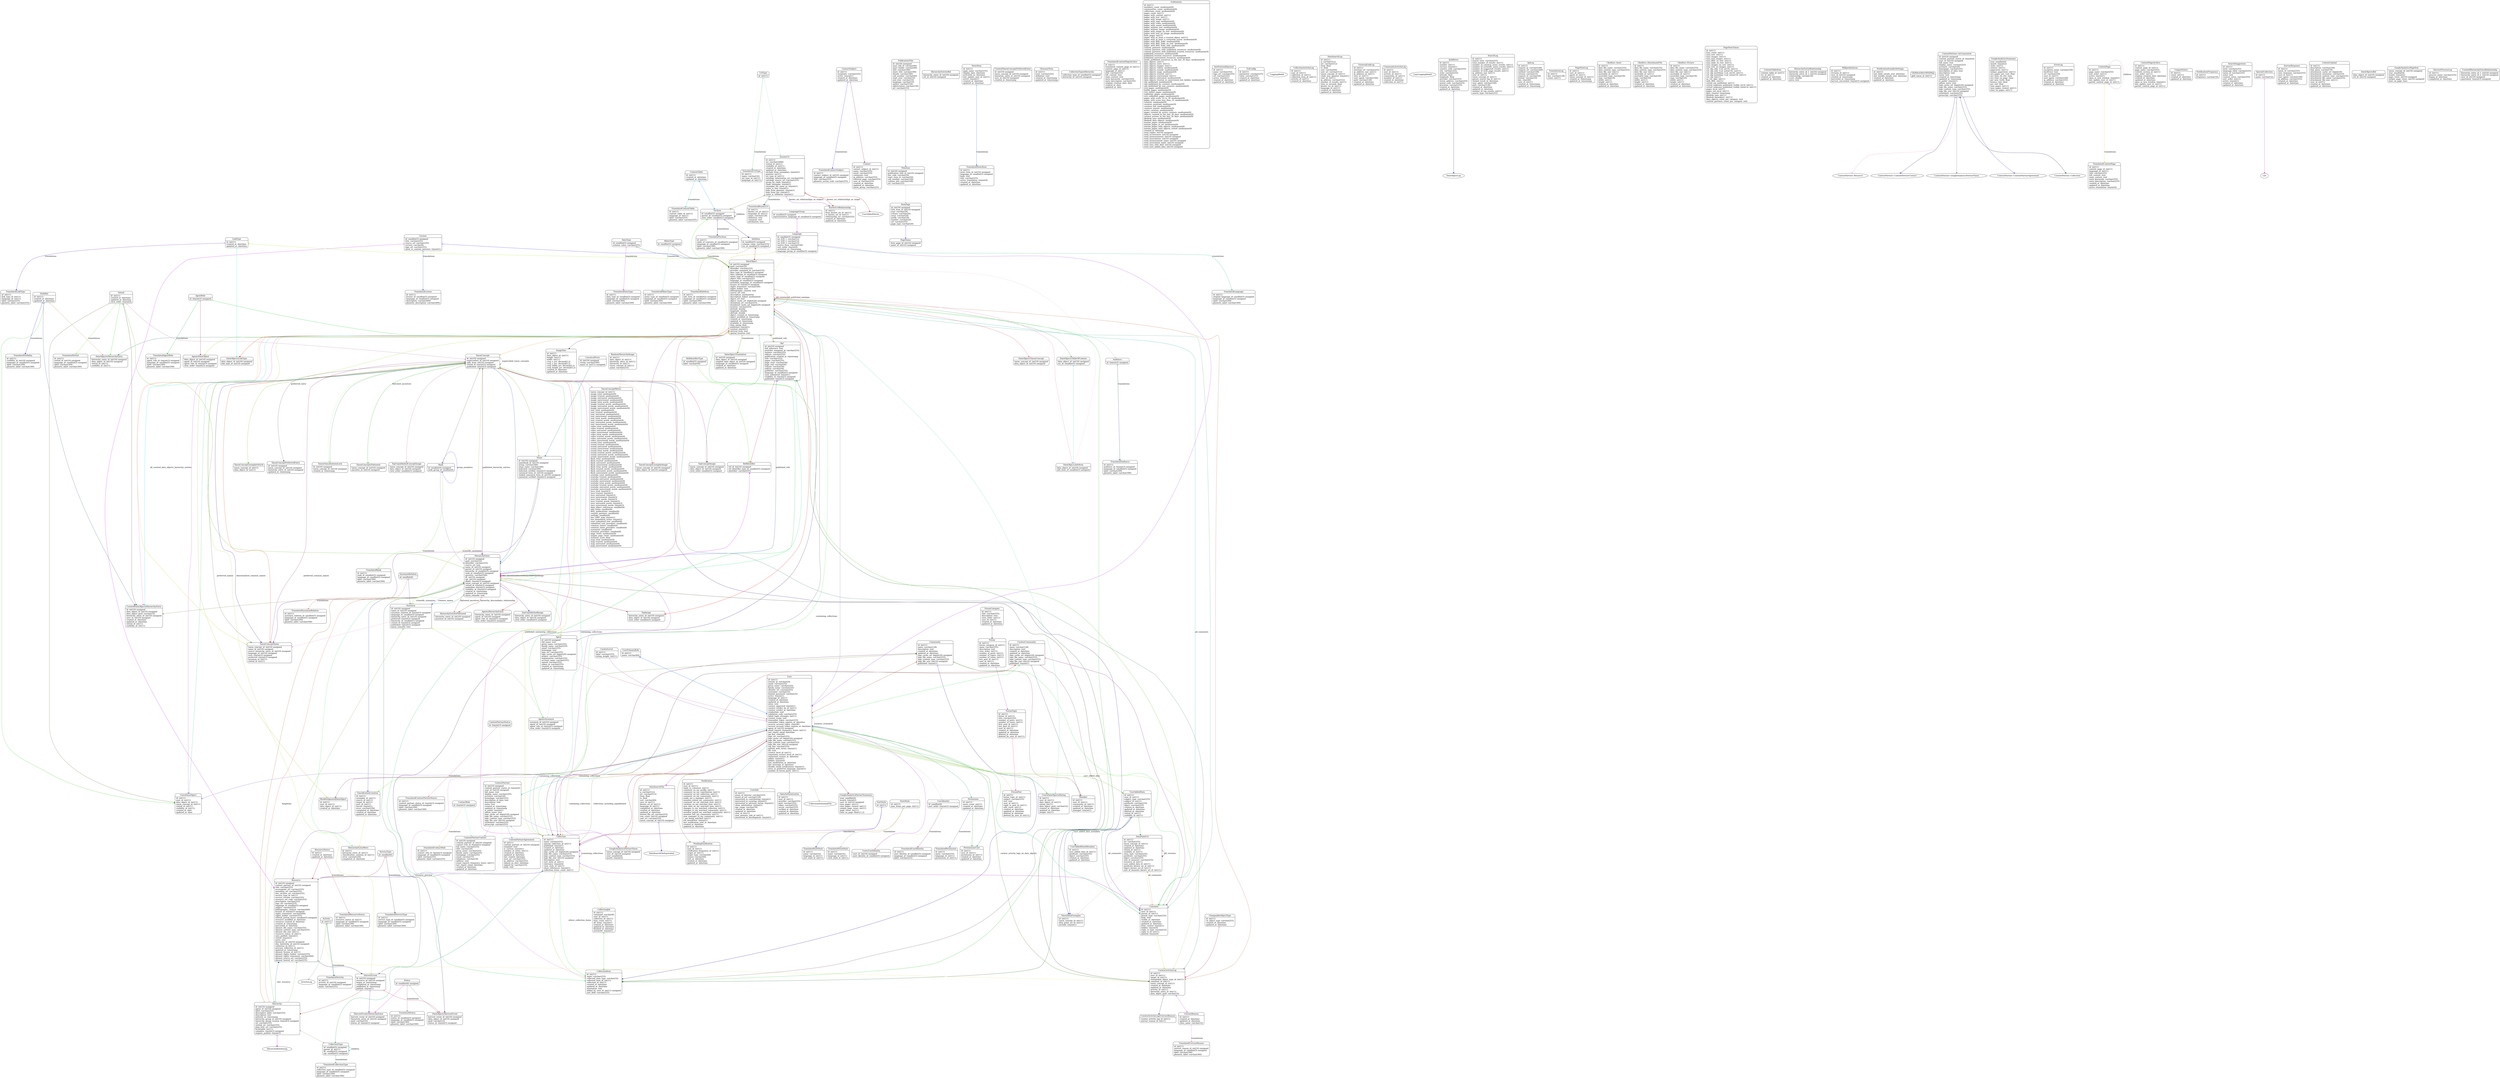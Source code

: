 digraph models_diagram {
	graph[overlap=false, splines=true, bgcolor="none"]
	"TranslatedKnownUri" [shape=Mrecord, label="{TranslatedKnownUri|id :int(11)\lknown_uri_id :int(11)\llanguage_id :int(11)\lname :varchar(128)\ldefinition :text\lcomment :text\lattribution :text\l}"]
	"CollectionType" [shape=Mrecord, label="{CollectionType|id :smallint(5) unsigned\lparent_id :int(11)\llft :smallint(5) unsigned\lrgt :smallint(5) unsigned\l}"]
	"LanguageGroup" [shape=Mrecord, label="{LanguageGroup|id :smallint(5) unsigned\lrepresentative_language_id :smallint(5) unsigned\l}"]
	"TaxonDataExemplar" [shape=Mrecord, label="{TaxonDataExemplar|id :int(11)\ltaxon_concept_id :int(11)\ldata_point_uri_id :int(11)\lexclude :tinyint(1)\l}"]
	"ChangeableObjectType" [shape=Mrecord, label="{ChangeableObjectType|id :int(11)\lch_object_type :varchar(255)\lcreated_at :datetime\lupdated_at :datetime\l}"]
	"TranslatedLanguage" [shape=Mrecord, label="{TranslatedLanguage|id :int(11)\loriginal_language_id :smallint(5) unsigned\llanguage_id :smallint(5) unsigned\llabel :varchar(300)\lphonetic_label :varchar(300)\l}"]
	"UserAddedData" [shape=Mrecord, label="{UserAddedData|id :int(11)\luser_id :int(11)\lsubject_type :varchar(255)\lsubject_id :int(11)\lpredicate :varchar(255)\lobject :varchar(255)\lcreated_at :datetime\lupdated_at :datetime\ldeleted_at :datetime\lvetted_id :int(11)\lvisibility_id :int(11)\l}"]
	"TranslatedContentPartnerStatus" [shape=Mrecord, label="{TranslatedContentPartnerStatus|id :int(11)\lcontent_partner_status_id :tinyint(3) unsigned\llanguage_id :smallint(5) unsigned\llabel :varchar(300)\lphonetic_label :varchar(300)\l}"]
	"Synonym" [shape=Mrecord, label="{Synonym|id :int(10) unsigned\lname_id :int(10) unsigned\lsynonym_relation_id :tinyint(3) unsigned\llanguage_id :smallint(5) unsigned\lhierarchy_entry_id :int(10) unsigned\lpreferred :tinyint(3) unsigned\lhierarchy_id :smallint(5) unsigned\lvetted_id :tinyint(3) unsigned\lpublished :tinyint(3) unsigned\ltaxon_remarks :text\l}"]
	"ViewStyle" [shape=Mrecord, label="{ViewStyle|id :int(11)\lmax_items_per_page :int(11)\l}"]
	"TranslatedContactSubject" [shape=Mrecord, label="{TranslatedContactSubject|id :int(11)\lcontact_subject_id :int(10) unsigned\llanguage_id :smallint(5) unsigned\ltitle :varchar(255)\lphonetic_action_code :varchar(255)\l}"]
	"GoogleAnalyticsPartnerTaxon" [shape=Mrecord, label="{GoogleAnalyticsPartnerTaxon|taxon_concept_id :int(10) unsigned\luser_id :int(10) unsigned\lyear :smallint(4)\lmonth :tinyint(2)\l}"]
	"License" [shape=Mrecord, label="{License|id :smallint(5) unsigned\ltitle :varchar(255)\lsource_url :varchar(255)\lversion :varchar(6)\llogo_url :varchar(255)\lshow_to_content_partners :tinyint(1)\l}"]
	"TranslatedSynonymRelation" [shape=Mrecord, label="{TranslatedSynonymRelation|id :int(11)\lsynonym_relation_id :smallint(5) unsigned\llanguage_id :smallint(5) unsigned\llabel :varchar(300)\lphonetic_label :varchar(300)\l}"]
	"LinkType" [shape=Mrecord, label="{LinkType|id :int(11)\lcreated_at :datetime\lupdated_at :datetime\l}"]
	"PublicationTitle" [shape=Mrecord, label="{PublicationTitle|id :int(10) unsigned\lmarc_bib_id :varchar(40)\lmarc_leader :varchar(40)\ltitle :varchar(300)\lshort_title :varchar(300)\ldetails :varchar(300)\lcall_number :varchar(40)\lstart_year :varchar(10)\lend_year :varchar(10)\llanguage :varchar(10)\lauthor :varchar(150)\labbreviation :varchar(150)\lurl :varchar(255)\l}"]
	"PageName" [shape=Mrecord, label="{PageName|item_page_id :int(10) unsigned\lname_id :int(10) unsigned\l}"]
	"HierarchyEntriesRef" [shape=Mrecord, label="{HierarchyEntriesRef|hierarchy_entry_id :int(10) unsigned\lref_id :int(10) unsigned\l}"]
	"TranslatedLicense" [shape=Mrecord, label="{TranslatedLicense|id :int(11)\llicense_id :smallint(5) unsigned\llanguage_id :smallint(5) unsigned\ldescription :varchar(400)\lphonetic_description :varchar(400)\l}"]
	"GoogleAnalyticsPartnerSummary" [shape=Mrecord, label="{GoogleAnalyticsPartnerSummary|year :smallint(4)\lmonth :tinyint(2)\luser_id :int(10) unsigned\ltaxa_pages :int(11)\ltaxa_pages_viewed :int(11)\lunique_page_views :int(11)\lpage_views :int(11)\ltime_on_page :float(11,2)\l}"]
	"NewsItem" [shape=Mrecord, label="{NewsItem|id :int(11)\lpage_name :varchar(255)\ldisplay_date :datetime\lactivated_on :datetime\llast_update_user_id :int(11)\lactive :tinyint(1)\lcreated_at :datetime\lupdated_at :datetime\l}"]
	"CuratedTaxonConceptPreferredEntry" [shape=Mrecord, label="{CuratedTaxonConceptPreferredEntry|id :int(10) unsigned\ltaxon_concept_id :int(10) unsigned\lhierarchy_entry_id :int(10) unsigned\luser_id :int(10) unsigned\lcreated_at :timestamp\l}"]
	"AgentsDataObject" [shape=Mrecord, label="{AgentsDataObject|data_object_id :int(10) unsigned\lagent_id :int(10) unsigned\lagent_role_id :tinyint(3) unsigned\lview_order :tinyint(3) unsigned\l}"]
	"ContentPartnerAgreement" [shape=Mrecord, label="{ContentPartnerAgreement|id :int(11)\lcontent_partner_id :int(10) unsigned\ltemplate :text\lis_current :tinyint(1)\lnumber_of_views :int(11)\lcreated_at :datetime\lupdated_at :datetime\llast_viewed :datetime\lmou_url :varchar(255)\lip_address :varchar(255)\lsigned_on_date :datetime\lsigned_by :varchar(255)\lbody :text\l}"]
	"RandomHierarchyImage" [shape=Mrecord, label="{RandomHierarchyImage|id :int(11)\ldata_object_id :int(11)\lhierarchy_entry_id :int(11)\lhierarchy_id :int(11)\ltaxon_concept_id :int(11)\lname :varchar(255)\l}"]
	"PendingNotification" [shape=Mrecord, label="{PendingNotification|id :int(11)\luser_id :int(11)\lnotification_frequency_id :int(11)\ltarget_id :int(11)\ltarget_type :varchar(64)\lreason :varchar(64)\lsent_at :datetime\lcreated_at :datetime\lupdated_at :datetime\l}"]
	"PermissionsUser" [shape=Mrecord, label="{PermissionsUser|id :int(11)\luser_id :int(11)\lpermission_id :int(11)\lcreated_at :datetime\lupdated_at :datetime\l}"]
	"UsersDataObject" [shape=Mrecord, label="{UsersDataObject|id :int(11)\luser_id :int(11)\ldata_object_id :int(11)\ltaxon_concept_id :int(11)\lvetted_id :int(11)\lvisibility_id :int(11)\lcreated_at :date\lupdated_at :date\l}"]
	"Forum" [shape=Mrecord, label="{Forum|id :int(11)\lforum_category_id :int(11)\lname :varchar(255)\ldescription :text\lview_order :int(11)\lnumber_of_posts :int(11)\lnumber_of_topics :int(11)\lnumber_of_views :int(11)\llast_post_id :int(11)\luser_id :int(11)\lcreated_at :datetime\lupdated_at :datetime\l}"]
	"GlossaryTerm" [shape=Mrecord, label="{GlossaryTerm|id :int(11)\lterm :varchar(255)\ldefinition :text\lcreated_at :timestamp\lupdated_at :timestamp\l}"]
	"CollectionTypesHierarchy" [shape=Mrecord, label="{CollectionTypesHierarchy|collection_type_id :smallint(5) unsigned\lhierarchy_id :int(10) unsigned\l}"]
	"ContentTable" [shape=Mrecord, label="{ContentTable|id :int(11)\lcreated_at :datetime\lupdated_at :datetime\l}"]
	"TranslatedUriType" [shape=Mrecord, label="{TranslatedUriType|id :int(11)\lname :varchar(32)\luri_type_id :int(11)\llanguage_id :int(11)\l}"]
	"TaxonConceptsFlattened" [shape=Mrecord, label="{TaxonConceptsFlattened|taxon_concept_id :int(10) unsigned\lancestor_id :int(10) unsigned\l}"]
	"TranslatedContentPageArchive" [shape=Mrecord, label="{TranslatedContentPageArchive|id :int(11)\ltranslated_content_page_id :int(11)\lcontent_page_id :int(11)\llanguage_id :int(11)\ltitle :varchar(255)\lleft_content :text\lmain_content :text\lmeta_keywords :varchar(255)\lmeta_description :varchar(255)\loriginal_creation_date :date\lcreated_at :date\lupdated_at :date\l}"]
	"TopUnpublishedConceptImage" [shape=Mrecord, label="{TopUnpublishedConceptImage|taxon_concept_id :int(10) unsigned\ldata_object_id :int(10) unsigned\lview_order :smallint(5) unsigned\l}"]
	"Community" [shape=Mrecord, label="{Community|id :int(11)\lname :varchar(128)\ldescription :text\lcreated_at :datetime\lupdated_at :datetime\llogo_cache_url :bigint(20) unsigned\llogo_file_name :varchar(255)\llogo_content_type :varchar(255)\llogo_file_size :int(10) unsigned\lpublished :tinyint(1)\l}"]
	"TopImage" [shape=Mrecord, label="{TopImage|hierarchy_entry_id :int(10) unsigned\ldata_object_id :int(10) unsigned\lview_order :smallint(5) unsigned\l}"]
	"TranslatedMimeType" [shape=Mrecord, label="{TranslatedMimeType|id :int(11)\lmime_type_id :smallint(5) unsigned\llanguage_id :smallint(5) unsigned\llabel :varchar(300)\lphonetic_label :varchar(300)\l}"]
	"EolStatistic" [shape=Mrecord, label="{EolStatistic|id :int(11)\lmembers_count :mediumint(9)\lcommunities_count :mediumint(9)\lcollections_count :mediumint(9)\lpages_count :int(11)\lpages_with_content :int(11)\lpages_with_text :int(11)\lpages_with_image :int(11)\lpages_with_map :mediumint(9)\lpages_with_video :mediumint(9)\lpages_with_sound :mediumint(9)\lpages_without_text :mediumint(9)\lpages_without_image :mediumint(9)\lpages_with_image_no_text :mediumint(9)\lpages_with_text_no_image :mediumint(9)\lbase_pages :int(11)\lpages_with_at_least_a_trusted_object :int(11)\lpages_with_at_least_a_curatorial_action :mediumint(9)\lpages_with_BHL_links :mediumint(9)\lpages_with_BHL_links_no_text :mediumint(9)\lpages_with_BHL_links_only :mediumint(9)\lcontent_partners :mediumint(9)\lcontent_partners_with_published_resources :mediumint(9)\lcontent_partners_with_published_trusted_resources :mediumint(9)\lpublished_resources :mediumint(9)\lpublished_trusted_resources :mediumint(9)\lpublished_unreviewed_resources :mediumint(9)\lnewly_published_resources_in_the_last_30_days :mediumint(9)\ldata_objects :int(11)\ldata_objects_texts :int(11)\ldata_objects_images :int(11)\ldata_objects_videos :mediumint(9)\ldata_objects_sounds :mediumint(9)\ldata_objects_maps :mediumint(9)\ldata_objects_trusted :int(11)\ldata_objects_unreviewed :int(11)\ldata_objects_untrusted :mediumint(9)\ldata_objects_trusted_or_unreviewed_but_hidden :mediumint(9)\ludo_published :mediumint(9)\ludo_published_by_curators :mediumint(9)\ludo_published_by_non_curators :mediumint(9)\lrich_pages :mediumint(9)\lhotlist_pages :mediumint(9)\lrich_hotlist_pages :mediumint(9)\lredhotlist_pages :mediumint(9)\lrich_redhotlist_pages :mediumint(9)\lpages_with_score_10_to_39 :mediumint(9)\lpages_with_score_less_than_10 :mediumint(9)\lcurators :mediumint(9)\lcurators_assistant :mediumint(9)\lcurators_full :mediumint(9)\lcurators_master :mediumint(9)\lactive_curators :mediumint(9)\lpages_curated_by_active_curators :mediumint(9)\lobjects_curated_in_the_last_30_days :mediumint(9)\lcurator_actions_in_the_last_30_days :mediumint(9)\llifedesk_taxa :mediumint(9)\llifedesk_data_objects :mediumint(9)\lmarine_pages :mediumint(9)\lmarine_pages_in_col :mediumint(9)\lmarine_pages_with_objects :mediumint(9)\lmarine_pages_with_objects_vetted :mediumint(9)\lcreated_at :datetime\ltotal_triples :int(10) unsigned\ltotal_occurrences :int(10) unsigned\ltotal_measurements :int(10) unsigned\ltotal_associations :int(10) unsigned\ltotal_measurement_types :int(10) unsigned\ltotal_association_types :int(10) unsigned\ltotal_taxa_with_data :int(10) unsigned\ltotal_user_added_data :int(10) unsigned\l}"]
	"DataPointUri" [shape=Mrecord, label="{DataPointUri|id :int(11)\luri :varchar(255)\ltaxon_concept_id :int(11)\lcreated_at :datetime\lupdated_at :datetime\lvetted_id :int(11)\lvisibility_id :int(11)\lclass_type :varchar(255)\lpredicate :varchar(255)\lobject :varchar(255)\lunit_of_measure :varchar(255)\lresource_id :int(11)\luser_added_data_id :int(11)\lpredicate_known_uri_id :int(11)\lobject_known_uri_id :int(11)\lunit_of_measure_known_uri_id :int(11)\l}"]
	"Visibility" [shape=Mrecord, label="{Visibility|id :int(11)\lcreated_at :datetime\lupdated_at :datetime\l}"]
	"Ref" [shape=Mrecord, label="{Ref|id :int(10) unsigned\lfull_reference :text\lprovider_mangaed_id :varchar(255)\lauthors :varchar(255)\leditors :varchar(255)\lpublication_created_at :timestamp\ltitle :varchar(255)\lpages :varchar(255)\lpage_start :varchar(50)\lpage_end :varchar(50)\lvolume :varchar(50)\ledition :varchar(50)\lpublisher :varchar(255)\llanguage_id :smallint(5) unsigned\luser_submitted :tinyint(1)\lvisibility_id :tinyint(3) unsigned\lpublished :tinyint(3) unsigned\l}"]
	"TranslatedVetted" [shape=Mrecord, label="{TranslatedVetted|id :int(11)\lvetted_id :int(10) unsigned\llanguage_id :smallint(5) unsigned\llabel :varchar(300)\lphonetic_label :varchar(300)\l}"]
	"TranslatedCollectionType" [shape=Mrecord, label="{TranslatedCollectionType|id :int(11)\lcollection_type_id :smallint(5) unsigned\llanguage_id :smallint(5) unsigned\llabel :varchar(300)\lphonetic_label :varchar(300)\l}"]
	"SynonymRelation" [shape=Mrecord, label="{SynonymRelation|id :smallint(6)\l}"]
	"Collection" [shape=Mrecord, label="{Collection|id :int(11)\lname :varchar(255)\lspecial_collection_id :int(11)\lpublished :tinyint(1)\lcreated_at :datetime\lupdated_at :datetime\llogo_cache_url :bigint(20) unsigned\llogo_file_name :varchar(255)\llogo_content_type :varchar(255)\llogo_file_size :int(10) unsigned\ldescription :text\lsort_style_id :int(11)\lrelevance :tinyint(4)\lview_style_id :int(11)\lshow_references :tinyint(1)\lcollection_items_count :int(11)\l}"]
	"InstitutionalSponsor" [shape=Mrecord, label="{InstitutionalSponsor|id :int(11)\lname :varchar(255)\llogo_url :varchar(255)\lurl :varchar(255)\lactive :tinyint(1)\lcreated_at :datetime\lupdated_at :datetime\l}"]
	"EolConfig" [shape=Mrecord, label="{EolConfig|id :int(11)\lparameter :varchar(255)\lvalue :varchar(255)\lcreated_at :datetime\lupdated_at :datetime\l}"]
	"LoggingModel" []
	"CuratorActivityLog" [shape=Mrecord, label="{CuratorActivityLog|id :int(11)\luser_id :int(11)\ltarget_id :int(11)\lchangeable_object_type_id :int(11)\lcomment_id :int(11)\ltaxon_concept_id :int(11)\lcreated_at :datetime\lupdated_at :datetime\lactivity_id :int(11)\lhierarchy_entry_id :int(11)\ldata_object_guid :varchar(32)\l}"]
	"CollectionActivityLog" [shape=Mrecord, label="{CollectionActivityLog|id :int(11)\luser_id :int(11)\lcollection_id :int(11)\lcollection_item_id :int(11)\lactivity_id :int(11)\lcreated_at :datetime\l}"]
	"DataSearchLog" [shape=Mrecord, label="{DataSearchLog|id :int(11)\lq :varchar(512)\luri :varchar(512)\lfrom :float\lto :float\lsort :varchar(64)\lunit_uri :varchar(512)\ltaxon_concept_id :int(11)\lclade_was_ignored :tinyint(1)\luser_id :int(11)\lip_address :varchar(512)\lnumber_of_results :int(11)\ltime_in_seconds :float\lknown_uri_id :int(11)\llanguage_id :int(11)\lcreated_at :datetime\lupdated_at :datetime\l}"]
	"ExternalLinkLog" [shape=Mrecord, label="{ExternalLinkLog|id :int(11)\lexternal_url :varchar(255)\lip_address_raw :int(11)\lip_address_id :int(11)\luser_id :int(11)\luser_agent :varchar(160)\lpath :varchar(128)\lcreated_at :datetime\lupdated_at :datetime\l}"]
	"Activity" [shape=Mrecord, label="{Activity|id :int(11)\l}"]
	"CommunityActivityLog" [shape=Mrecord, label="{CommunityActivityLog|id :int(11)\luser_id :int(11)\lactivity_id :int(11)\lcommunity_id :int(11)\lmember_id :int(11)\lcreated_at :datetime\lcollection_id :int(11)\l}"]
	"LazyLoggingModel" []
	"IpAddress" [shape=Mrecord, label="{IpAddress|id :int(11)\lnumber :int(11)\lsuccess :tinyint(1)\lcountry_code :varchar(255)\lcity :varchar(255)\lstate :varchar(255)\llatitude :float\llongitude :float\lprovider :varchar(255)\lstreet_address :varchar(255)\lpostal_code :varchar(255)\lprecision :varchar(255)\lcreated_at :datetime\lupdated_at :datetime\l}"]
	"SearchLog" [shape=Mrecord, label="{SearchLog|id :int(11)\lsearch_term :varchar(255)\ltotal_number_of_results :int(11)\lnumber_of_common_name_results :int(11)\lnumber_of_scientific_name_results :int(11)\lnumber_of_suggested_results :int(11)\lnumber_of_stub_page_results :int(11)\lip_address_raw :int(11)\luser_id :int(11)\ltaxon_concept_id :int(11)\lparent_search_log_id :int(11)\lclicked_result_at :datetime\luser_agent :varchar(160)\lpath :varchar(128)\lcreated_at :datetime\lupdated_at :datetime\lnumber_of_tag_results :int(11)\lsearch_type :varchar(255)\l}"]
	"ApiLog" [shape=Mrecord, label="{ApiLog|id :int(11)\lrequest_ip :varchar(100)\lrequest_uri :varchar(200)\lmethod :varchar(100)\lversion :varchar(10)\lrequest_id :varchar(50)\lformat :varchar(10)\lkey :char(40)\luser_id :int(11)\lcreated_at :timestamp\lupdated_at :timestamp\l}"]
	"TranslationLog" [shape=Mrecord, label="{TranslationLog|id :int(11)\lkey :varchar(128)\lcount :int(11)\l}"]
	"PageViewLog" [shape=Mrecord, label="{PageViewLog|id :int(11)\luser_id :int(11)\lagent_id :int(11)\ltaxon_concept_id :int(11)\lcreated_at :timestamp\lupdated_at :timestamp\l}"]
	"Ckeditor::Asset" [shape=Mrecord, label="{Ckeditor::Asset|id :int(11)\ldata_file_name :varchar(255)\ldata_content_type :varchar(255)\ldata_file_size :int(11)\lassetable_id :int(11)\lassetable_type :varchar(30)\ltype :varchar(30)\lwidth :int(11)\lheight :int(11)\lcreated_at :datetime\lupdated_at :datetime\l}"]
	"Ckeditor::AttachmentFile" [shape=Mrecord, label="{Ckeditor::AttachmentFile|id :int(11)\ldata_file_name :varchar(255)\ldata_content_type :varchar(255)\ldata_file_size :int(11)\lassetable_id :int(11)\lassetable_type :varchar(30)\ltype :varchar(30)\lwidth :int(11)\lheight :int(11)\lcreated_at :datetime\lupdated_at :datetime\l}"]
	"Ckeditor::Picture" [shape=Mrecord, label="{Ckeditor::Picture|id :int(11)\ldata_file_name :varchar(255)\ldata_content_type :varchar(255)\ldata_file_size :int(11)\lassetable_id :int(11)\lassetable_type :varchar(30)\ltype :varchar(30)\lwidth :int(11)\lheight :int(11)\lcreated_at :datetime\lupdated_at :datetime\l}"]
	"UserPrimaryRole" [shape=Mrecord, label="{UserPrimaryRole|id :int(11)\lname :varchar(64)\l}"]
	"PageStatsTaxon" [shape=Mrecord, label="{PageStatsTaxon|id :int(11)\ltaxa_count :int(11)\ltaxa_text :int(11)\ltaxa_images :int(11)\ltaxa_text_images :int(11)\ltaxa_BHL_no_text :int(11)\ltaxa_links_no_text :int(11)\ltaxa_images_no_text :int(11)\ltaxa_text_no_images :int(11)\lvet_obj_only_1cat_inCOL :int(11)\lvet_obj_only_1cat_notinCOL :int(11)\lvet_obj_morethan_1cat_inCOL :int(11)\lvet_obj_morethan_1cat_notinCOL :int(11)\lvet_obj :int(11)\lno_vet_obj2 :int(11)\lwith_BHL :int(11)\lvetted_not_published :int(11)\lvetted_unknown_published_visible_inCol :int(11)\lvetted_unknown_published_visible_notinCol :int(11)\lpages_incol :int(11)\lpages_not_incol :int(11)\ldate_created :timestamp\llifedesk_taxa :int(11)\llifedesk_dataobject :int(11)\ldata_objects_count_per_category :text\lcontent_partners_count_per_category :text\l}"]
	"CollectionItem" [shape=Mrecord, label="{CollectionItem|id :int(11)\lname :varchar(255)\lcollected_item_type :varchar(32)\lcollected_item_id :int(11)\lcollection_id :int(11)\lcreated_at :datetime\lupdated_at :datetime\lannotation :text\ladded_by_user_id :int(11) unsigned\lsort_field :varchar(255)\l}"]
	"TaxonClassificationsLock" [shape=Mrecord, label="{TaxonClassificationsLock|id :int(10) unsigned\ltaxon_concept_id :int(10) unsigned\lcreated_at :timestamp\l}"]
	"ContentTableItem" [shape=Mrecord, label="{ContentTableItem|content_table_id :int(11)\ltoc_id :int(11)\lcreated_at :datetime\lupdated_at :datetime\l}"]
	"CanonicalForm" [shape=Mrecord, label="{CanonicalForm|id :int(10) unsigned\lstring :varchar(300)\lname_id :int(11) unsigned\l}"]
	"AgentsSynonym" [shape=Mrecord, label="{AgentsSynonym|synonym_id :int(10) unsigned\lagent_id :int(10) unsigned\lagent_role_id :tinyint(3) unsigned\lview_order :tinyint(3) unsigned\l}"]
	"Name" [shape=Mrecord, label="{Name|id :int(10) unsigned\lnamebank_id :int(10) unsigned\lstring :varchar(300)\lclean_name :varchar(300)\litalicized :varchar(300)\litalicized_verified :tinyint(3) unsigned\lcanonical_form_id :int(10) unsigned\lranked_canonical_form_id :int(10) unsigned\lcanonical_verified :tinyint(3) unsigned\l}"]
	"HierarchyEntryRelationship" [shape=Mrecord, label="{HierarchyEntryRelationship|hierarchy_entry_id_1 :int(10) unsigned\lhierarchy_entry_id_2 :int(10) unsigned\lrelationship :varchar(30)\lscore :double\lextra :text\l}"]
	"Vetted" [shape=Mrecord, label="{Vetted|id :int(11)\lcreated_at :datetime\lupdated_at :datetime\lview_order :tinyint(4)\l}"]
	"WikipediaQueue" [shape=Mrecord, label="{WikipediaQueue|id :int(11)\lrevision_id :int(11)\luser_id :int(10) unsigned\lcreated_at :timestamp\lharvested_at :timestamp\lharvest_succeeded :tinyint(3) unsigned\l}"]
	"TaxonConceptExemplarImage" [shape=Mrecord, label="{TaxonConceptExemplarImage|taxon_concept_id :int(10) unsigned\ldata_object_id :int(10) unsigned\l}"]
	"NotificationEmailerSettings" [shape=Mrecord, label="{NotificationEmailerSettings|id :int(11)\llast_daily_emails_sent :datetime\llast_weekly_emails_sent :datetime\lcreated_at :datetime\lupdated_at :datetime\l}"]
	"Comment" [shape=Mrecord, label="{Comment|id :int(11)\luser_id :int(11)\lparent_id :int(11)\lparent_type :varchar(255)\lbody :text\lvisible_at :datetime\lcreated_at :datetime\lupdated_at :datetime\lfrom_curator :tinyint(1)\lhidden :tinyint(4)\lreply_to_type :varchar(32)\lreply_to_id :int(11)\ldeleted :tinyint(4)\l}"]
	"Language" [shape=Mrecord, label="{Language|id :smallint(5) unsigned\liso_639_1 :varchar(12)\liso_639_2 :varchar(12)\liso_639_3 :varchar(12)\lsource_form :varchar(100)\lsort_order :tinyint(4)\lactivated_on :timestamp\llanguage_group_id :smallint(5) unsigned\l}"]
	"ClassificationCuration" [shape=Mrecord, label="{ClassificationCuration|id :int(11)\lexemplar_id :int(11)\lsource_id :int(11)\ltarget_id :int(11)\luser_id :int(11)\lforced :tinyint(1)\lerror :varchar(256)\lcompleted_at :datetime\lcreated_at :datetime\lupdated_at :datetime\l}"]
	"TranslatedTocItem" [shape=Mrecord, label="{TranslatedTocItem|id :int(11)\ltable_of_contents_id :smallint(5) unsigned\llanguage_id :smallint(5) unsigned\llabel :varchar(300)\lphonetic_label :varchar(300)\l}"]
	"TranslatedUserIdentity" [shape=Mrecord, label="{TranslatedUserIdentity|id :int(11)\luser_identity_id :smallint(5) unsigned\llanguage_id :smallint(5) unsigned\llabel :varchar(255)\l}"]
	"TaxonConceptMetric" [shape=Mrecord, label="{TaxonConceptMetric|taxon_concept_id :int(11)\limage_total :mediumint(9)\limage_trusted :mediumint(9)\limage_untrusted :mediumint(9)\limage_unreviewed :mediumint(9)\limage_total_words :mediumint(9)\limage_trusted_words :mediumint(9)\limage_untrusted_words :mediumint(9)\limage_unreviewed_words :mediumint(9)\ltext_total :mediumint(9)\ltext_trusted :mediumint(9)\ltext_untrusted :mediumint(9)\ltext_unreviewed :mediumint(9)\ltext_total_words :mediumint(9)\ltext_trusted_words :mediumint(9)\ltext_untrusted_words :mediumint(9)\ltext_unreviewed_words :mediumint(9)\lvideo_total :mediumint(9)\lvideo_trusted :mediumint(9)\lvideo_untrusted :mediumint(9)\lvideo_unreviewed :mediumint(9)\lvideo_total_words :mediumint(9)\lvideo_trusted_words :mediumint(9)\lvideo_untrusted_words :mediumint(9)\lvideo_unreviewed_words :mediumint(9)\lsound_total :mediumint(9)\lsound_trusted :mediumint(9)\lsound_untrusted :mediumint(9)\lsound_unreviewed :mediumint(9)\lsound_total_words :mediumint(9)\lsound_trusted_words :mediumint(9)\lsound_untrusted_words :mediumint(9)\lsound_unreviewed_words :mediumint(9)\lflash_total :mediumint(9)\lflash_trusted :mediumint(9)\lflash_untrusted :mediumint(9)\lflash_unreviewed :mediumint(9)\lflash_total_words :mediumint(9)\lflash_trusted_words :mediumint(9)\lflash_untrusted_words :mediumint(9)\lflash_unreviewed_words :mediumint(9)\lyoutube_total :mediumint(9)\lyoutube_trusted :mediumint(9)\lyoutube_untrusted :mediumint(9)\lyoutube_unreviewed :mediumint(9)\lyoutube_total_words :mediumint(9)\lyoutube_trusted_words :mediumint(9)\lyoutube_untrusted_words :mediumint(9)\lyoutube_unreviewed_words :mediumint(9)\liucn_total :tinyint(3)\liucn_trusted :tinyint(3)\liucn_untrusted :tinyint(3)\liucn_unreviewed :tinyint(3)\liucn_total_words :tinyint(3)\liucn_trusted_words :tinyint(3)\liucn_untrusted_words :tinyint(3)\liucn_unreviewed_words :tinyint(3)\ldata_object_references :smallint(6)\linfo_items :smallint(6)\lBHL_publications :smallint(6)\lcontent_partners :smallint(6)\loutlinks :smallint(6)\lhas_GBIF_map :tinyint(1)\lhas_biomedical_terms :tinyint(1)\luser_submitted_text :smallint(6)\lsubmitted_text_providers :smallint(6)\lcommon_names :smallint(6)\lcommon_name_providers :smallint(6)\lsynonyms :smallint(6)\lsynonym_providers :smallint(6)\lpage_views :mediumint(9)\lunique_page_views :mediumint(9)\lrichness_score :float\lmap_total :mediumint(9)\lmap_trusted :mediumint(9)\lmap_untrusted :mediumint(9)\lmap_unreviewed :mediumint(9)\l}"]
	"CuratorCommunity" [shape=Mrecord, label="{CuratorCommunity|id :int(11)\lname :varchar(128)\ldescription :text\lcreated_at :datetime\lupdated_at :datetime\llogo_cache_url :bigint(20) unsigned\llogo_file_name :varchar(255)\llogo_content_type :varchar(255)\llogo_file_size :int(10) unsigned\lpublished :tinyint(1)\l}"]
	"TranslatedActivity" [shape=Mrecord, label="{TranslatedActivity|id :int(11)\lactivity_id :int(10) unsigned\llanguage_id :smallint(5) unsigned\lname :varchar(255)\l}"]
	"Notification" [shape=Mrecord, label="{Notification|id :int(11)\luser_id :int(11)\lreply_to_comment :int(11)\lcomment_on_my_profile :int(11)\lcomment_on_my_contribution :int(11)\lcomment_on_my_collection :int(11)\lcomment_on_my_community :int(11)\lmade_me_a_manager :int(11)\lmember_joined_my_community :int(11)\lcomment_on_my_watched_item :int(11)\lcuration_on_my_watched_item :int(11)\lnew_data_on_my_watched_item :int(11)\lchanges_to_my_watched_collection :int(11)\lchanges_to_my_watched_community :int(11)\lmember_joined_my_watched_community :int(11)\lmember_left_my_community :int(11)\lnew_manager_in_my_community :int(11)\li_am_being_watched :int(11)\leol_newsletter :tinyint(1)\llast_notification_sent_at :datetime\lcreated_at :datetime\lupdated_at :datetime\l}"]
	"DataObjectsHierarchyEntry" [shape=Mrecord, label="{DataObjectsHierarchyEntry|hierarchy_entry_id :int(10) unsigned\ldata_object_id :int(10) unsigned\lvetted_id :int(11)\lvisibility_id :int(11)\l}"]
	"ForumTopic" [shape=Mrecord, label="{ForumTopic|id :int(11)\lforum_id :int(11)\ltitle :varchar(255)\lnumber_of_posts :int(11)\lnumber_of_views :int(11)\lfirst_post_id :int(11)\llast_post_id :int(11)\luser_id :int(11)\lcreated_at :datetime\lupdated_at :datetime\ldeleted_at :datetime\ldeleted_by_user_id :int(11)\l}"]
	"ForumPost" [shape=Mrecord, label="{ForumPost|id :int(11)\lforum_topic_id :int(11)\lsubject :varchar(255)\ltext :text\luser_id :int(11)\lreply_to_post_id :int(11)\ledit_count :int(11)\lcreated_at :datetime\lupdated_at :datetime\ldeleted_at :datetime\ldeleted_by_user_id :int(11)\l}"]
	"GbifIdentifiersWithMap" [shape=Mrecord, label="{GbifIdentifiersWithMap|gbif_taxon_id :int(11)\l}"]
	"TranslatedInfoItem" [shape=Mrecord, label="{TranslatedInfoItem|id :int(11)\linfo_item_id :smallint(5) unsigned\llanguage_id :smallint(5) unsigned\llabel :varchar(300)\lphonetic_label :varchar(300)\l}"]
	"InfoItem" [shape=Mrecord, label="{InfoItem|id :smallint(5) unsigned\lschema_value :varchar(255)\ltoc_id :smallint(5) unsigned\l}"]
	"User" [shape=Mrecord, label="{User|id :int(11)\lremote_ip :varchar(24)\lemail :varchar(255)\lgiven_name :varchar(255)\lfamily_name :varchar(255)\lidentity_url :varchar(255)\lusername :varchar(32)\lhashed_password :varchar(32)\lactive :tinyint(1)\llanguage_id :int(11)\lcreated_at :datetime\lupdated_at :datetime\lnotes :text\lcurator_approved :tinyint(1)\lcurator_verdict_by_id :int(11)\lcurator_verdict_at :datetime\lcredentials :text\lvalidation_code :varchar(255)\lfailed_login_attempts :int(11)\lcurator_scope :text\lremember_token :varchar(255)\lremember_token_expires_at :datetime\lrecover_account_token :char(40)\lrecover_account_token_expires_at :datetime\lagent_id :int(10) unsigned\lemail_reports_frequency_hours :int(11)\llast_report_email :datetime\lapi_key :char(40)\llogo_url :varchar(255)\llogo_cache_url :bigint(20) unsigned\llogo_file_name :varchar(255)\llogo_content_type :varchar(255)\llogo_file_size :int(10) unsigned\ltag_line :varchar(255)\lagreed_with_terms :tinyint(1)\lbio :text\lcurator_level_id :int(11)\lrequested_curator_level_id :int(11)\lrequested_curator_at :datetime\ladmin :tinyint(1)\lhidden :tinyint(4)\llast_notification_at :datetime\llast_message_at :datetime\ldisable_email_notifications :tinyint(1)\lnews_in_preferred_language :tinyint(1)\lnumber_of_forum_posts :int(11)\l}"]
	"ContentPartner::AsUnassisted" [shape=Mrecord, label="{ContentPartner::AsUnassisted|id :int(10) unsigned\lcontent_partner_status_id :tinyint(4)\luser_id :int(10) unsigned\lfull_name :text\ldisplay_name :varchar(255)\lacronym :varchar(20)\lhomepage :varchar(255)\ldescription_of_data :text\ldescription :text\lnotes :text\lcreated_at :timestamp\lupdated_at :timestamp\lis_public :tinyint(1)\ladmin_notes :text\llogo_cache_url :bigint(20) unsigned\llogo_file_name :varchar(255)\llogo_content_type :varchar(255)\llogo_file_size :int(10) unsigned\lstylesheet :varchar(255)\ljavascript :varchar(255)\l}"]
	"WorklistIgnoredDataObject" [shape=Mrecord, label="{WorklistIgnoredDataObject|id :int(11)\luser_id :int(11)\ldata_object_id :int(11)\lcreated_at :datetime\l}"]
	"TranslatedViewStyle" [shape=Mrecord, label="{TranslatedViewStyle|id :int(11)\lname :varchar(32)\llanguage_id :int(11)\lview_style_id :int(11)\l}"]
	"GoogleAnalyticsSummary" [shape=Mrecord, label="{GoogleAnalyticsSummary|year :smallint(4)\lmonth :tinyint(2)\lvisits :int(11)\lvisitors :int(11)\lpageviews :int(11)\lunique_pageviews :int(11)\lave_pages_per_visit :float\lave_time_on_site :time\lave_time_on_page :time\lper_new_visits :float\lbounce_rate :float\lper_exit :float\ltaxa_pages :int(11)\ltaxa_pages_viewed :int(11)\ltime_on_pages :int(11)\l}"]
	"HierarchyEntriesFlattened" [shape=Mrecord, label="{HierarchyEntriesFlattened|hierarchy_entry_id :int(10) unsigned\lancestor_id :int(10) unsigned\l}"]
	"DataObjectsTableOfContent" [shape=Mrecord, label="{DataObjectsTableOfContent|data_object_id :int(10) unsigned\ltoc_id :smallint(5) unsigned\l}"]
	"TranslatedPermission" [shape=Mrecord, label="{TranslatedPermission|id :int(11)\lname :varchar(255)\llanguage_id :int(11)\lpermission_id :int(11)\l}"]
	"KnownUriRelationship" [shape=Mrecord, label="{KnownUriRelationship|id :int(11)\lfrom_known_uri_id :int(11)\lto_known_uri_id :int(11)\lrelationship_uri :varchar(255)\lcreated_at :datetime\lupdated_at :datetime\l}"]
	"ErrorLog" [shape=Mrecord, label="{ErrorLog|id :int(11)\lexception_name :varchar(250)\lbacktrace :text\lurl :varchar(250)\luser_id :int(11)\luser_agent :varchar(100)\lip_address :varchar(255)\lcreated_at :datetime\lupdated_at :datetime\l}"]
	"TranslatedSortStyle" [shape=Mrecord, label="{TranslatedSortStyle|id :int(11)\lname :varchar(32)\llanguage_id :int(11)\lsort_style_id :int(11)\l}"]
	"TranslatedContentPage" [shape=Mrecord, label="{TranslatedContentPage|id :int(11)\lcontent_page_id :int(11)\llanguage_id :int(11)\ltitle :varchar(255)\lleft_content :text\lmain_content :text\lmeta_keywords :varchar(255)\lmeta_description :varchar(255)\lcreated_at :datetime\lupdated_at :datetime\lactive_translation :tinyint(4)\l}"]
	"ContentPageArchive" [shape=Mrecord, label="{ContentPageArchive|id :int(11)\lcontent_page_id :int(11)\lpage_name :varchar(255)\lcontent_section_id :int(11)\lsort_order :int(11)\loriginal_creation_date :datetime\lcreated_at :datetime\lupdated_at :datetime\lopen_in_new_window :tinyint(1)\llast_update_user_id :int(11)\lparent_content_page_id :int(11)\l}"]
	"UniqueVisitor" [shape=Mrecord, label="{UniqueVisitor|id :int(11)\lcount :int(11)\lcreated_at :datetime\lupdated_at :datetime\l}"]
	"DataObjectTranslation" [shape=Mrecord, label="{DataObjectTranslation|id :int(10) unsigned\ldata_object_id :int(10) unsigned\loriginal_data_object_id :int(10) unsigned\llanguage_id :smallint(5) unsigned\lcreated_at :datetime\lupdated_at :datetime\l}"]
	"TopConceptImage" [shape=Mrecord, label="{TopConceptImage|taxon_concept_id :int(10) unsigned\ldata_object_id :int(10) unsigned\lview_order :smallint(5) unsigned\l}"]
	"ContentPartnerStatus" [shape=Mrecord, label="{ContentPartnerStatus|id :tinyint(3) unsigned\l}"]
	"NotificationFrequency" [shape=Mrecord, label="{NotificationFrequency|id :int(11)\lfrequency :varchar(16)\l}"]
	"SearchSuggestion" [shape=Mrecord, label="{SearchSuggestion|id :int(11)\lterm :varchar(255)\llanguage_label :varchar(255)\ltaxon_id :varchar(255)\lnotes :text\lcontent_notes :varchar(255)\lsort_order :int(11)\lactive :tinyint(1)\lcreated_at :datetime\lupdated_at :datetime\l}"]
	"DataObjectsLinkType" [shape=Mrecord, label="{DataObjectsLinkType|data_object_id :int(10) unsigned\llink_type_id :int(10) unsigned\l}"]
	"ContentPartnerContact" [shape=Mrecord, label="{ContentPartnerContact|id :int(10) unsigned\lcontent_partner_id :int(10) unsigned\lcontact_role_id :tinyint(3) unsigned\lfull_name :varchar(255)\ltitle :varchar(20)\lgiven_name :varchar(255)\lfamily_name :varchar(255)\lhomepage :varchar(255)\lemail :varchar(75)\ltelephone :varchar(30)\laddress :text\lemail_reports_frequency_hours :int(11)\llast_report_email :datetime\lcreated_at :datetime\lupdated_at :datetime\l}"]
	"HarvestEvent" [shape=Mrecord, label="{HarvestEvent|id :int(10) unsigned\lresource_id :int(10) unsigned\lbegan_at :timestamp\lcompleted_at :timestamp\lpublished_at :timestamp\lpublish :tinyint(1)\l}"]
	"HierarchyEntryMove" [shape=Mrecord, label="{HierarchyEntryMove|id :int(11)\lhierarchy_entry_id :int(11)\lclassification_curation_id :int(11)\lerror :varchar(256)\lcompleted_at :datetime\l}"]
	"UserAddedDataMetadata" [shape=Mrecord, label="{UserAddedDataMetadata|id :int(11)\luser_added_data_id :int(11)\lpredicate :varchar(255)\lobject :varchar(255)\lcreated_at :datetime\lupdated_at :datetime\l}"]
	"HarvestEventsHierarchyEntry" [shape=Mrecord, label="{HarvestEventsHierarchyEntry|harvest_event_id :int(10) unsigned\lhierarchy_entry_id :int(10) unsigned\lguid :varchar(32)\lstatus_id :tinyint(3) unsigned\l}"]
	"Permission" [shape=Mrecord, label="{Permission|id :int(11)\lusers_count :int(11)\lcreated_at :datetime\lupdated_at :datetime\l}"]
	"TranslatedServiceType" [shape=Mrecord, label="{TranslatedServiceType|id :int(11)\lservice_type_id :smallint(5) unsigned\llanguage_id :smallint(5) unsigned\llabel :varchar(300)\lphonetic_label :varchar(300)\l}"]
	"Hierarchy" [shape=Mrecord, label="{Hierarchy|id :int(10) unsigned\lagent_id :int(10) unsigned\llabel :varchar(255)\ldescriptive_label :varchar(255)\ldescription :text\lindexed_on :timestamp\lhierarchy_group_id :int(10) unsigned\lhierarchy_group_version :tinyint(3) unsigned\lurl :varchar(255)\loutlink_uri :varchar(255)\lping_host_url :varchar(255)\lbrowsable :int(11)\lcomplete :tinyint(3) unsigned\lrequest_publish :tinyint(1)\l}"]
	"TaxonConceptExemplarArticle" [shape=Mrecord, label="{TaxonConceptExemplarArticle|taxon_concept_id :int(11)\ldata_object_id :int(11)\l}"]
	"RefIdentifierType" [shape=Mrecord, label="{RefIdentifierType|id :smallint(5) unsigned\llabel :varchar(50)\l}"]
	"Agent" [shape=Mrecord, label="{Agent|id :int(10) unsigned\lfull_name :text\lgiven_name :varchar(255)\lfamily_name :varchar(255)\lemail :varchar(255)\lhomepage :text\llogo_url :varchar(255)\llogo_cache_url :bigint(20) unsigned\lproject :varchar(255)\lorganization :varchar(255)\laccount_name :varchar(255)\lopenid :varchar(255)\lyahoo_id :varchar(255)\lcreated_at :timestamp\lupdated_at :timestamp\l}"]
	"TranslatedUntrustReason" [shape=Mrecord, label="{TranslatedUntrustReason|id :int(11)\luntrust_reason_id :int(10) unsigned\llanguage_id :smallint(5) unsigned\llabel :varchar(300)\lphonetic_label :varchar(300)\l}"]
	"DataObjectsHarvestEvent" [shape=Mrecord, label="{DataObjectsHarvestEvent|harvest_event_id :int(10) unsigned\ldata_object_id :int(10) unsigned\lguid :varchar(32)\lstatus_id :tinyint(3) unsigned\l}"]
	"Member" [shape=Mrecord, label="{Member|id :int(11)\luser_id :int(11)\lcommunity_id :int(11)\lcreated_at :datetime\lupdated_at :datetime\lmanager :tinyint(1)\l}"]
	"DataObjectsTaxonConcept" [shape=Mrecord, label="{DataObjectsTaxonConcept|taxon_concept_id :int(10) unsigned\ldata_object_id :int(10) unsigned\l}"]
	"Resource" [shape=Mrecord, label="{Resource|id :int(10) unsigned\lcontent_partner_id :int(10) unsigned\ltitle :varchar(255)\laccesspoint_url :varchar(255)\lmetadata_url :varchar(255)\ldwc_archive_url :varchar(255)\lservice_type_id :int(11)\lservice_version :varchar(255)\lresource_set_code :varchar(255)\ldescription :varchar(255)\llogo_url :varchar(255)\llanguage_id :smallint(5) unsigned\lsubject :varchar(255)\lbibliographic_citation :varchar(400)\llicense_id :tinyint(3) unsigned\lrights_statement :varchar(400)\lrights_holder :varchar(255)\lrefresh_period_hours :smallint(5) unsigned\lresource_modified_at :datetime\lresource_created_at :datetime\lcreated_at :timestamp\lharvested_at :datetime\ldataset_file_name :varchar(255)\ldataset_content_type :varchar(255)\ldataset_file_size :int(11)\lresource_status_id :int(11)\lauto_publish :tinyint(1)\lvetted :tinyint(1)\lnotes :text\lhierarchy_id :int(10) unsigned\ldwc_hierarchy_id :int(10) unsigned\lcollection_id :int(11)\lpreview_collection_id :int(11)\lupdated_at :timestamp\ldataset_license_id :int(11)\ldataset_rights_holder :varchar(255)\ldataset_rights_statement :varchar(400)\ldataset_source_url :varchar(255)\ldataset_hosted_url :varchar(255)\l}"]
	"AgentsHierarchyEntry" [shape=Mrecord, label="{AgentsHierarchyEntry|hierarchy_entry_id :int(10) unsigned\lagent_id :int(10) unsigned\lagent_role_id :tinyint(3) unsigned\lview_order :tinyint(3) unsigned\l}"]
	"DataObject" [shape=Mrecord, label="{DataObject|id :int(10) unsigned\lguid :varchar(32)\lidentifier :varchar(255)\lprovider_mangaed_id :varchar(255)\ldata_type_id :smallint(5) unsigned\ldata_subtype_id :smallint(5) unsigned\lmime_type_id :smallint(5) unsigned\lobject_title :varchar(255)\llanguage_id :smallint(5) unsigned\lmetadata_language_id :smallint(5) unsigned\llicense_id :tinyint(3) unsigned\lrights_statement :varchar(300)\lrights_holder :text\lbibliographic_citation :text\lsource_url :text\ldescription :mediumtext\ldescription_linked :mediumtext\lobject_url :text\lobject_cache_url :bigint(20) unsigned\lthumbnail_url :varchar(255)\lthumbnail_cache_url :bigint(20) unsigned\llocation :varchar(255)\llatitude :double\llongitude :double\laltitude :double\lobject_created_at :timestamp\lobject_modified_at :timestamp\lcreated_at :timestamp\lupdated_at :timestamp\lavailable_at :timestamp\ldata_rating :float\lpublished :tinyint(1)\lcurated :tinyint(1)\lderived_from :text\lspatial_location :text\l}"]
	"UserInfo" [shape=Mrecord, label="{UserInfo|id :int(11)\lareas_of_interest :varchar(255)\lheard_of_eol :varchar(128)\linterested_in_contributing :tinyint(1)\linterested_in_curating :tinyint(1)\linterested_in_advisory_forum :tinyint(1)\lshow_information :tinyint(1)\lage_range :varchar(16)\lcreated_at :datetime\lupdated_at :datetime\luser_id :int(11)\luser_primary_role_id :int(11)\linterested_in_development :tinyint(1)\l}"]
	"UsersUserIdentity" [shape=Mrecord, label="{UsersUserIdentity|user_id :int(10) unsigned\luser_identity_id :smallint(5) unsigned\l}"]
	"TranslatedDataType" [shape=Mrecord, label="{TranslatedDataType|id :int(11)\ldata_type_id :smallint(5) unsigned\llanguage_id :smallint(5) unsigned\llabel :varchar(300)\lphonetic_label :varchar(300)\l}"]
	"TaxonConceptPreferredEntry" [shape=Mrecord, label="{TaxonConceptPreferredEntry|id :int(10) unsigned\ltaxon_concept_id :int(10) unsigned\lhierarchy_entry_id :int(10) unsigned\lupdated_at :timestamp\l}"]
	"DataType" [shape=Mrecord, label="{DataType|id :smallint(5) unsigned\lschema_value :varchar(255)\l}"]
	"ServiceType" [shape=Mrecord, label="{ServiceType|id :smallint(6)\l}"]
	"SpecialCollection" [shape=Mrecord, label="{SpecialCollection|id :int(11)\lname :varchar(32)\l}"]
	"TranslatedContactRole" [shape=Mrecord, label="{TranslatedContactRole|id :int(11)\lcontact_role_id :tinyint(3) unsigned\llanguage_id :smallint(5) unsigned\llabel :varchar(255)\lphonetic_label :varchar(255)\l}"]
	"SurveyResponse" [shape=Mrecord, label="{SurveyResponse|id :int(11)\ltaxon_id :varchar(255)\luser_response :varchar(255)\luser_id :int(11)\luser_agent :varchar(100)\lip_address :varchar(255)\lcreated_at :datetime\lupdated_at :datetime\l}"]
	"ResourceStatus" [shape=Mrecord, label="{ResourceStatus|id :int(11)\lcreated_at :datetime\lupdated_at :datetime\l}"]
	"HierarchyEntry" [shape=Mrecord, label="{HierarchyEntry|id :int(10) unsigned\lguid :varchar(32)\lidentifier :varchar(255)\lsource_url :text\lname_id :int(10) unsigned\lparent_id :int(10) unsigned\lhierarchy_id :smallint(5) unsigned\lrank_id :smallint(5) unsigned\lancestry :varchar(500)\llft :int(10) unsigned\lrgt :int(10) unsigned\ldepth :tinyint(3) unsigned\ltaxon_concept_id :int(10) unsigned\lvetted_id :tinyint(3) unsigned\lpublished :tinyint(3) unsigned\lvisibility_id :tinyint(3) unsigned\lcreated_at :timestamp\lupdated_at :timestamp\ltaxon_remarks :text\l}"]
	"UriType" [shape=Mrecord, label="{UriType|id :int(11)\l}"]
	"RefIdentifier" [shape=Mrecord, label="{RefIdentifier|ref_id :int(10) unsigned\lref_identifier_type_id :smallint(5) unsigned\lidentifier :varchar(255)\l}"]
	"TranslatedAgentRole" [shape=Mrecord, label="{TranslatedAgentRole|id :int(11)\lagent_role_id :tinyint(3) unsigned\llanguage_id :smallint(5) unsigned\llabel :varchar(300)\lphonetic_label :varchar(300)\l}"]
	"KnownUri" [shape=Mrecord, label="{KnownUri|id :int(11)\luri :varchar(2000)\lvetted_id :int(11)\lvisibility_id :int(11)\lcreated_at :datetime\lupdated_at :datetime\lexclude_from_exemplars :tinyint(1)\lposition :int(11)\luri_type_id :int(11)\lontology_information_url :varchar(255)\lontology_source_url :varchar(255)\lgroup_by_clade :tinyint(1)\lclade_exemplar :tinyint(1)\lexemplar_for_same_as :tinyint(1)\lvalue_is_text :tinyint(1)\lhide_from_glossary :tinyint(1)\lhide_from_gui :tinyint(1)\lvalue_is_verbatim :tinyint(1)\l}"]
	"TranslatedAudience" [shape=Mrecord, label="{TranslatedAudience|id :int(11)\laudience_id :tinyint(3) unsigned\llanguage_id :smallint(5) unsigned\llabel :varchar(300)\lphonetic_label :varchar(300)\l}"]
	"AgentRole" [shape=Mrecord, label="{AgentRole|id :tinyint(3) unsigned\l}"]
	"OpenAuthentication" [shape=Mrecord, label="{OpenAuthentication|id :int(11)\luser_id :int(11)\lprovider :varchar(255)\lguid :varchar(255)\ltoken :varchar(255)\lsecret :varchar(255)\lverified_at :datetime\lcreated_at :datetime\lupdated_at :datetime\l}"]
	"ContentUpload" [shape=Mrecord, label="{ContentUpload|id :int(11)\ldescription :varchar(100)\llink_name :varchar(70)\lattachment_cache_url :bigint(20)\lattachment_extension :varchar(10)\lattachment_content_type :varchar(255)\lattachment_file_name :varchar(255)\lattachment_file_size :int(11)\luser_id :int(11)\lcreated_at :datetime\lupdated_at :datetime\l}"]
	"CuratorLevel" [shape=Mrecord, label="{CuratorLevel|id :int(11)\llabel :varchar(255)\lrating_weight :int(11)\l}"]
	"ImageSize" [shape=Mrecord, label="{ImageSize|id :int(11)\ldata_object_id :int(11)\lheight :int(11)\lwidth :int(11)\lcrop_x_pct :decimal(5,2)\lcrop_y_pct :decimal(5,2)\lcrop_width_pct :decimal(5,2)\lcrop_height_pct :decimal(5,2)\lcreated_at :datetime\lupdated_at :datetime\l}"]
	"DataObjectsRef" [shape=Mrecord, label="{DataObjectsRef|data_object_id :int(10) unsigned\lref_id :int(10) unsigned\l}"]
	"GoogleAnalyticsPageStat" [shape=Mrecord, label="{GoogleAnalyticsPageStat|taxon_concept_id :int(10) unsigned\lyear :smallint(4)\lmonth :tinyint(2)\lpage_views :int(10) unsigned\lunique_page_views :int(10) unsigned\ltime_on_page :time\l}"]
	"TranslatedResourceStatus" [shape=Mrecord, label="{TranslatedResourceStatus|id :int(11)\lresource_status_id :int(11)\llanguage_id :smallint(5) unsigned\llabel :varchar(300)\lphonetic_label :varchar(300)\l}"]
	"TranslatedRank" [shape=Mrecord, label="{TranslatedRank|id :int(11)\lrank_id :smallint(5) unsigned\llanguage_id :smallint(5) unsigned\llabel :varchar(300)\lphonetic_label :varchar(300)\l}"]
	"ContactRole" [shape=Mrecord, label="{ContactRole|id :tinyint(3) unsigned\l}"]
	"ForumCategory" [shape=Mrecord, label="{ForumCategory|id :int(11)\ltitle :varchar(255)\ldescription :text\lview_order :int(11)\luser_id :int(11)\lcreated_at :datetime\lupdated_at :datetime\l}"]
	"DataObjectsInfoItem" [shape=Mrecord, label="{DataObjectsInfoItem|data_object_id :int(10) unsigned\linfo_item_id :smallint(5) unsigned\l}"]
	"TranslatedContentTable" [shape=Mrecord, label="{TranslatedContentTable|id :int(11)\lcontent_table_id :int(11)\llanguage_id :int(11)\llabel :varchar(255)\lphonetic_label :varchar(255)\l}"]
	"CollectionJob" [shape=Mrecord, label="{CollectionJob|id :int(11)\lcommand :varchar(8)\luser_id :int(11)\lcollection_id :int(11)\litem_count :int(11)\lall_items :tinyint(1)\lcreated_at :datetime\lupdated_at :datetime\lfinished_at :datetime\loverwrite :tinyint(1)\l}"]
	"UntrustReason" [shape=Mrecord, label="{UntrustReason|id :int(11)\lcreated_at :datetime\lupdated_at :datetime\lclass_name :varchar(32)\l}"]
	"Rank" [shape=Mrecord, label="{Rank|id :smallint(5) unsigned\lrank_group_id :smallint(6)\l}"]
	"HarvestProcessLog" [shape=Mrecord, label="{HarvestProcessLog|id :int(11)\lprocess_name :varchar(255)\lbegan_at :datetime\lcompleted_at :datetime\l}"]
	"ContentPartner" [shape=Mrecord, label="{ContentPartner|id :int(10) unsigned\lcontent_partner_status_id :tinyint(4)\luser_id :int(10) unsigned\lfull_name :text\ldisplay_name :varchar(255)\lacronym :varchar(20)\lhomepage :varchar(255)\ldescription_of_data :text\ldescription :text\lnotes :text\lcreated_at :timestamp\lupdated_at :timestamp\lis_public :tinyint(1)\ladmin_notes :text\llogo_cache_url :bigint(20) unsigned\llogo_file_name :varchar(255)\llogo_content_type :varchar(255)\llogo_file_size :int(10) unsigned\lstylesheet :varchar(255)\ljavascript :varchar(255)\l}"]
	"UserIdentity" [shape=Mrecord, label="{UserIdentity|id :smallint(6)\lsort_order :tinyint(3) unsigned\l}"]
	"TranslatedLinkType" [shape=Mrecord, label="{TranslatedLinkType|id :int(11)\llink_type_id :int(11)\llanguage_id :int(11)\llabel :varchar(255)\lphonetic_label :varchar(255)\l}"]
	"TaxonConceptName" [shape=Mrecord, label="{TaxonConceptName|taxon_concept_id :int(10) unsigned\lname_id :int(10) unsigned\lsource_hierarchy_entry_id :int(10) unsigned\llanguage_id :int(10) unsigned\lvern :tinyint(3) unsigned\lpreferred :tinyint(3) unsigned\lsynonym_id :int(11)\lvetted_id :int(11)\l}"]
	"TitleItem" [shape=Mrecord, label="{TitleItem|id :int(10) unsigned\lpublication_title_id :int(10) unsigned\lbar_code :varchar(50)\lmarc_item_id :varchar(50)\lcall_number :varchar(100)\lvolume_info :varchar(100)\lurl :varchar(255)\l}"]
	"TranslatedNewsItem" [shape=Mrecord, label="{TranslatedNewsItem|id :int(11)\lnews_item_id :int(10) unsigned\llanguage_id :smallint(5) unsigned\lbody :text\ltitle :varchar(255)\lactive_translation :tinyint(4)\lcreated_at :datetime\lupdated_at :datetime\l}"]
	"CuratorActivityLogsUntrustReason" [shape=Mrecord, label="{CuratorActivityLogsUntrustReason|curator_activity_log_id :int(11)\luntrust_reason_id :int(11)\l}"]
	"CuratedHierarchyEntryRelationship" [shape=Mrecord, label="{CuratedHierarchyEntryRelationship|hierarchy_entry_id_1 :int(10) unsigned\lhierarchy_entry_id_2 :int(10) unsigned\luser_id :int(10) unsigned\lequivalent :tinyint(3) unsigned\l}"]
	"ItemPage" [shape=Mrecord, label="{ItemPage|id :int(10) unsigned\ltitle_item_id :int(10) unsigned\lyear :varchar(20)\lvolume :varchar(20)\lissue :varchar(20)\lprefix :varchar(20)\lnumber :varchar(20)\lurl :varchar(255)\lpage_type :varchar(20)\l}"]
	"Status" [shape=Mrecord, label="{Status|id :smallint(6) unsigned\l}"]
	"TocItem" [shape=Mrecord, label="{TocItem|id :smallint(5) unsigned\lparent_id :smallint(5) unsigned\lview_order :smallint(5) unsigned\l}"]
	"MimeType" [shape=Mrecord, label="{MimeType|id :smallint(5) unsigned\l}"]
	"DataSearchFile" [shape=Mrecord, label="{DataSearchFile|id :int(11)\lq :varchar(512)\luri :varchar(512)\lfrom :float\lto :float\lsort :varchar(64)\luser_id :int(11)\lknown_uri_id :int(11)\llanguage_id :int(11)\lcompleted_at :datetime\lcreated_at :datetime\lupdated_at :datetime\lhosted_file_url :varchar(255)\lrow_count :int(10) unsigned\lunit_uri :varchar(255)\ltaxon_concept_id :int(10) unsigned\l}"]
	"TranslatedVisibility" [shape=Mrecord, label="{TranslatedVisibility|id :int(11)\lvisibility_id :int(10) unsigned\llanguage_id :smallint(5) unsigned\llabel :varchar(300)\lphonetic_label :varchar(300)\l}"]
	"TranslatedStatus" [shape=Mrecord, label="{TranslatedStatus|id :int(11)\lstatus_id :smallint(5) unsigned\llanguage_id :smallint(5) unsigned\llabel :varchar(300)\lphonetic_label :varchar(300)\l}"]
	"TopUnpublishedImage" [shape=Mrecord, label="{TopUnpublishedImage|hierarchy_entry_id :int(10) unsigned\ldata_object_id :int(10) unsigned\lview_order :smallint(5) unsigned\l}"]
	"CuratedDataObjectsHierarchyEntry" [shape=Mrecord, label="{CuratedDataObjectsHierarchyEntry|id :int(10) unsigned\ldata_object_id :int(10) unsigned\ldata_object_guid :varchar(32)\lhierarchy_entry_id :int(10) unsigned\luser_id :int(10) unsigned\lcreated_at :datetime\lupdated_at :datetime\lvetted_id :int(11)\lvisibility_id :int(11)\l}"]
	"Audience" [shape=Mrecord, label="{Audience|id :tinyint(3) unsigned\l}"]
	"ContentPage" [shape=Mrecord, label="{ContentPage|id :int(11)\lpage_name :varchar(255)\lsort_order :int(11)\lactive :tinyint(1)\lopen_in_new_window :tinyint(1)\llast_update_user_id :int(11)\lparent_content_page_id :int(11)\l}"]
	"UsersDataObjectsRating" [shape=Mrecord, label="{UsersDataObjectsRating|id :int(11)\luser_id :int(11)\ldata_object_id :int(11)\lrating :int(11)\ldata_object_guid :varchar(32)\lcreated_at :datetime\lupdated_at :datetime\lweight :int(11)\l}"]
	"SortStyle" [shape=Mrecord, label="{SortStyle|id :int(11)\l}"]
	"Contact" [shape=Mrecord, label="{Contact|id :int(11)\lcontact_subject_id :int(11)\lname :varchar(255)\lemail :varchar(255)\lcomments :text\lip_address :varchar(255)\lreferred_page :varchar(255)\luser_id :varchar(255)\lcreated_at :datetime\lupdated_at :datetime\ltaxon_group :varchar(255)\l}"]
	"TaxonConcept" [shape=Mrecord, label="{TaxonConcept|id :int(10) unsigned\lsupercedure_id :int(10) unsigned\lsplit_from :int(10) unsigned\lvetted_id :tinyint(3) unsigned\lpublished :tinyint(3) unsigned\l}"]
	"ContactSubject" [shape=Mrecord, label="{ContactSubject|id :int(11)\lrecipients :varchar(255)\lactive :tinyint(1)\lcreated_at :datetime\lupdated_at :datetime\l}"]
	"CollectionType" -> "TranslatedCollectionType" [label="translations", arrowtail=odot, arrowhead=crow, dir=both color="#4F9D62"]
	"CollectionType" -> "CollectionType" [label="children", arrowtail=odot, arrowhead=crow, dir=both color="#05CACE"]
	"CollectionType" -> "Collection" [arrowtail=crow, arrowhead=crow, dir=both color="#05AE47"]
	"LanguageGroup" -> "Language" [arrowtail=odot, arrowhead=crow, dir=both color="#CC1FE1"]
	"ChangeableObjectType" -> "CuratorActivityLog" [arrowtail=odot, arrowhead=crow, dir=both color="#AC035F"]
	"UserAddedData" -> "DataPointUri" [arrowtail=odot, arrowhead=dot, dir=both color="#30B335"]
	"UserAddedData" -> "Comment" [arrowtail=odot, arrowhead=crow, dir=both color="#29805F"]
	"UserAddedData" -> "Comment" [label="all_comments", arrowtail=odot, arrowhead=crow, dir=both color="#5E16B1"]
	"UserAddedData" -> "UserAddedDataMetadata" [label="user_added_data_metadata", arrowtail=odot, arrowhead=crow, dir=both color="#075558"]
	"UserAddedData" -> "TaxonDataExemplar" [arrowtail=odot, arrowhead=crow, dir=both color="#1A40AE"]
	"Synonym" -> "TaxonConceptName" [arrowtail=odot, arrowhead=dot, dir=both color="#F7A6E1"]
	"Synonym" -> "AgentsSynonym" [arrowtail=odot, arrowhead=crow, dir=both color="#B1C08B"]
	"Synonym" -> "Agent" [arrowtail=crow, arrowhead=crow, dir=both color="#C6FE4B"]
	"ViewStyle" -> "TranslatedViewStyle" [label="translations", arrowtail=odot, arrowhead=crow, dir=both color="#B49C79"]
	"ViewStyle" -> "Collection" [arrowtail=odot, arrowhead=crow, dir=both color="#C5A734"]
	"License" -> "TranslatedLicense" [label="translations", arrowtail=odot, arrowhead=crow, dir=both color="#154DBD"]
	"License" -> "DataObject" [arrowtail=odot, arrowhead=crow, dir=both color="#290EF2"]
	"License" -> "Resource" [arrowtail=odot, arrowhead=crow, dir=both color="#C916F2"]
	"LinkType" -> "TranslatedLinkType" [label="translations", arrowtail=odot, arrowhead=crow, dir=both color="#5C0EB6"]
	"LinkType" -> "DataObjectsLinkType" [arrowtail=odot, arrowhead=crow, dir=both color="#04FBC6"]
	"LinkType" -> "DataObject" [arrowtail=crow, arrowhead=crow, dir=both color="#9BF30C"]
	"PublicationTitle" -> "TitleItem" [arrowtail=odot, arrowhead=crow, dir=both color="#686AC5"]
	"NewsItem" -> "TranslatedNewsItem" [label="translations", arrowtail=odot, arrowhead=crow, dir=both color="#0A6DB0"]
	"RandomHierarchyImage" -> "TaxonConceptMetric" [arrowtail=odot, arrowhead=crow, dir=both color="#BFB7A0"]
	"Forum" -> "ForumTopic" [arrowtail=odot, arrowhead=crow, dir=both color="#9E41B5"]
	"ContentTable" -> "TranslatedContentTable" [label="translations", arrowtail=odot, arrowhead=crow, dir=both color="#22D6C3"]
	"ContentTable" -> "TocItem" [arrowtail=crow, arrowhead=crow, dir=both color="#03A3F9"]
	"Community" -> "Collection" [arrowtail=crow, arrowhead=crow, dir=both color="#52024A"]
	"Community" -> "Member" [arrowtail=odot, arrowhead=crow, dir=both color="#87454C"]
	"Community" -> "User" [arrowtail=crow, arrowhead=crow, dir=both color="#B6521A"]
	"Community" -> "CollectionItem" [arrowtail=odot, arrowhead=crow, dir=both color="#1E089C"]
	"Community" -> "Collection" [label="containing_collections", arrowtail=crow, arrowhead=crow, dir=both color="#5A8721"]
	"Community" -> "Comment" [arrowtail=odot, arrowhead=crow, dir=both color="#2DE848"]
	"DataPointUri" -> "Comment" [arrowtail=odot, arrowhead=crow, dir=both color="#EFD0B2"]
	"DataPointUri" -> "DataPointUri" [label="all_versions", arrowtail=odot, arrowhead=crow, dir=both color="#6E0143"]
	"DataPointUri" -> "Comment" [label="all_comments", arrowtail=crow, arrowhead=crow, dir=both color="#D7A953"]
	"DataPointUri" -> "TaxonDataExemplar" [arrowtail=odot, arrowhead=crow, dir=both color="#F5B8AA"]
	"Visibility" -> "TranslatedVisibility" [label="translations", arrowtail=odot, arrowhead=crow, dir=both color="#2B01E3"]
	"Visibility" -> "DataObjectsHierarchyEntry" [arrowtail=odot, arrowhead=crow, dir=both color="#D29466"]
	"Visibility" -> "CuratedDataObjectsHierarchyEntry" [arrowtail=odot, arrowhead=crow, dir=both color="#1C527F"]
	"Visibility" -> "UsersDataObject" [arrowtail=odot, arrowhead=crow, dir=both color="#35D125"]
	"Ref" -> "RefIdentifier" [arrowtail=odot, arrowhead=crow, dir=both color="#DE1437"]
	"Ref" -> "DataObject" [arrowtail=crow, arrowhead=crow, dir=both color="#BAD5A0"]
	"Ref" -> "HierarchyEntry" [arrowtail=crow, arrowhead=crow, dir=both color="#0EEC7B"]
	"Ref" -> "CollectionItem" [arrowtail=crow, arrowhead=crow, dir=both color="#005E16"]
	"SynonymRelation" -> "TranslatedSynonymRelation" [label="translations", arrowtail=odot, arrowhead=crow, dir=both color="#C8795A"]
	"SynonymRelation" -> "Synonym" [arrowtail=odot, arrowhead=crow, dir=both color="#594EBD"]
	"Collection" -> "CollectionItem" [arrowtail=odot, arrowhead=crow, dir=both color="#9BC42A"]
	"Collection" -> "CollectionItem" [label="others_collection_items", arrowtail=odot, arrowhead=crow, dir=both color="#12FD3A"]
	"Collection" -> "Collection" [label="containing_collections", arrowtail=crow, arrowhead=crow, dir=both color="#B939E3"]
	"Collection" -> "Comment" [arrowtail=odot, arrowhead=crow, dir=both color="#A707BF"]
	"Collection" -> "Resource" [arrowtail=odot, arrowhead=dot, dir=both color="#403C15"]
	"Collection" -> "Resource" [label="resource_preview", arrowtail=odot, arrowhead=dot, dir=both color="#8D29F9"]
	"Collection" -> "User" [arrowtail=crow, arrowhead=crow, dir=both color="#5F1660"]
	"Collection" -> "CollectionJob" [arrowtail=crow, arrowhead=crow, dir=both color="#F0D25C"]
	"CuratorActivityLog" -> "CuratorActivityLogsUntrustReason" [arrowtail=odot, arrowhead=crow, dir=both color="#19276E"]
	"CuratorActivityLog" -> "UntrustReason" [arrowtail=crow, arrowhead=crow, dir=both color="#CB47F0"]
	"Activity" -> "TranslatedActivity" [label="translations", arrowtail=odot, arrowhead=crow, dir=both color="#325DA4"]
	"Activity" -> "ActivityLog" [arrowtail=odot, arrowhead=crow, dir=both color="#6DAB70"]
	"Activity" -> "CuratorActivityLog" [arrowtail=odot, arrowhead=crow, dir=both color="#F8E176"]
	"Activity" -> "TranslatedActivity" [arrowtail=odot, arrowhead=crow, dir=both color="#37BD44"]
	"IpAddress" -> "DataObjectLog" [arrowtail=odot, arrowhead=crow, dir=both color="#02139A"]
	"UserPrimaryRole" -> "User" [arrowtail=crow, arrowhead=crow, dir=both color="#136CF1"]
	"TaxonClassificationsLock" -> "TaxonConcept" [arrowtail=odot, arrowhead=crow, dir=both color="#408D5C"]
	"CanonicalForm" -> "Name" [arrowtail=odot, arrowhead=crow, dir=both color="#11688A"]
	"Name" -> "TaxonConceptName" [arrowtail=odot, arrowhead=crow, dir=both color="#721290"]
	"Name" -> "HierarchyEntry" [arrowtail=odot, arrowhead=crow, dir=both color="#1A8235"]
	"Vetted" -> "TranslatedVetted" [label="translations", arrowtail=odot, arrowhead=crow, dir=both color="#65F736"]
	"Vetted" -> "TaxonConcept" [arrowtail=odot, arrowhead=crow, dir=both color="#B97FB0"]
	"Vetted" -> "HierarchyEntry" [arrowtail=odot, arrowhead=crow, dir=both color="#5DB911"]
	"Vetted" -> "DataObjectsHierarchyEntry" [arrowtail=odot, arrowhead=crow, dir=both color="#04F40D"]
	"Vetted" -> "CuratedDataObjectsHierarchyEntry" [arrowtail=odot, arrowhead=crow, dir=both color="#354325"]
	"Vetted" -> "UsersDataObject" [arrowtail=odot, arrowhead=crow, dir=both color="#55692D"]
	"Comment" -> "CuratorActivityLog" [arrowtail=odot, arrowhead=dot, dir=both color="#C5E611"]
	"Language" -> "TranslatedLanguage" [label="translations", arrowtail=odot, arrowhead=crow, dir=both color="#21C37C"]
	"Language" -> "DataObject" [arrowtail=odot, arrowhead=crow, dir=both color="#EBE884"]
	"Language" -> "User" [arrowtail=odot, arrowhead=crow, dir=both color="#AF37F4"]
	"Language" -> "TaxonConceptName" [arrowtail=odot, arrowhead=crow, dir=both color="#D1D618"]
	"ClassificationCuration" -> "HierarchyEntryMove" [arrowtail=odot, arrowhead=crow, dir=both color="#F9DA34"]
	"ClassificationCuration" -> "HierarchyEntry" [arrowtail=crow, arrowhead=crow, dir=both color="#1B2AED"]
	"CuratorCommunity" -> "Collection" [arrowtail=crow, arrowhead=crow, dir=both color="#262A26"]
	"CuratorCommunity" -> "Member" [arrowtail=odot, arrowhead=crow, dir=both color="#3B496A"]
	"CuratorCommunity" -> "User" [arrowtail=crow, arrowhead=crow, dir=both color="#37EA5D"]
	"CuratorCommunity" -> "CollectionItem" [arrowtail=odot, arrowhead=crow, dir=both color="#68474C"]
	"CuratorCommunity" -> "Collection" [label="containing_collections", arrowtail=crow, arrowhead=crow, dir=both color="#C6383B"]
	"CuratorCommunity" -> "Comment" [arrowtail=odot, arrowhead=crow, dir=both color="#831978"]
	"Notification" -> "PendingNotification" [arrowtail=odot, arrowhead=crow, dir=both color="#6977C0"]
	"ForumTopic" -> "ForumPost" [arrowtail=odot, arrowhead=crow, dir=both color="#F726A8"]
	"InfoItem" -> "TranslatedInfoItem" [label="translations", arrowtail=odot, arrowhead=crow, dir=both color="#AD8746"]
	"InfoItem" -> "DataObjectsInfoItem" [arrowtail=odot, arrowhead=crow, dir=both color="#EFCCE2"]
	"InfoItem" -> "DataObject" [arrowtail=crow, arrowhead=crow, dir=both color="#C11009"]
	"User" -> "UsersDataObjectsRating" [arrowtail=odot, arrowhead=crow, dir=both color="#09B51D"]
	"User" -> "Member" [arrowtail=odot, arrowhead=crow, dir=both color="#D6C07B"]
	"User" -> "Comment" [arrowtail=odot, arrowhead=crow, dir=both color="#01DA41"]
	"User" -> "UsersDataObject" [arrowtail=odot, arrowhead=crow, dir=both color="#8560BC"]
	"User" -> "DataObject" [arrowtail=crow, arrowhead=crow, dir=both color="#7B67DA"]
	"User" -> "CollectionItem" [arrowtail=odot, arrowhead=crow, dir=both color="#D977F2"]
	"User" -> "Collection" [label="containing_collections", arrowtail=crow, arrowhead=crow, dir=both color="#B8CD4E"]
	"User" -> "Collection" [label="collections_including_unpublished", arrowtail=crow, arrowhead=crow, dir=both color="#948D43"]
	"User" -> "PermissionsUser" [arrowtail=odot, arrowhead=crow, dir=both color="#179D44"]
	"User" -> "Permission" [arrowtail=crow, arrowhead=crow, dir=both color="#22A66B"]
	"User" -> "GoogleAnalyticsPartnerSummary" [arrowtail=odot, arrowhead=crow, dir=both color="#871933"]
	"User" -> "GoogleAnalyticsPartnerTaxon" [arrowtail=odot, arrowhead=crow, dir=both color="#EA2F13"]
	"User" -> "Resource" [arrowtail=crow, arrowhead=crow, dir=both color="#843A95"]
	"User" -> "UsersUserIdentity" [arrowtail=odot, arrowhead=crow, dir=both color="#AE31F1"]
	"User" -> "UserIdentity" [arrowtail=crow, arrowhead=crow, dir=both color="#D4C5E8"]
	"User" -> "WorklistIgnoredDataObject" [arrowtail=odot, arrowhead=crow, dir=both color="#88384E"]
	"User" -> "PendingNotification" [arrowtail=odot, arrowhead=crow, dir=both color="#5A8839"]
	"User" -> "OpenAuthentication" [arrowtail=odot, arrowhead=crow, dir=both color="#785566"]
	"User" -> "ForumPost" [arrowtail=odot, arrowhead=crow, dir=both color="#EEBC75"]
	"User" -> "UserAddedData" [label="user_added_data", arrowtail=odot, arrowhead=crow, dir=both color="#55BE0B"]
	"User" -> "DataSearchFile" [arrowtail=odot, arrowhead=crow, dir=both color="#D30FFC"]
	"User" -> "CollectionDownloadFile" [arrowtail=odot, arrowhead=crow, dir=both color="#98B36A"]
	"User" -> "ContentPartner" [arrowtail=odot, arrowhead=crow, dir=both color="#12C3B5"]
	"User" -> "UserInfo" [arrowtail=odot, arrowhead=dot, dir=both color="#E5A182"]
	"User" -> "Notification" [arrowtail=odot, arrowhead=dot, dir=both color="#45A4CE"]
	"User" -> "User" [label="curators_evaluated", arrowtail=odot, arrowhead=crow, dir=both color="#DD75CA"]
	"User" -> "CuratorActivityLog" [arrowtail=odot, arrowhead=crow, dir=both color="#9CE958"]
	"User" -> "CuratorActivityLog" [label="curator_activity_logs_on_data_objects", arrowtail=odot, arrowhead=crow, dir=both color="#278406"]
	"User" -> "ClassificationCuration" [arrowtail=odot, arrowhead=crow, dir=both color="#58EB0A"]
	"ContentPartner::AsUnassisted" -> "ContentPartner::Resource" [arrowtail=odot, arrowhead=crow, dir=both color="#EC9BCF"]
	"ContentPartner::AsUnassisted" -> "ContentPartner::ContentPartnerContact" [arrowtail=odot, arrowhead=crow, dir=both color="#192A6E"]
	"ContentPartner::AsUnassisted" -> "ContentPartner::GoogleAnalyticsPartnerTaxon" [arrowtail=odot, arrowhead=crow, dir=both color="#3B6B68"]
	"ContentPartner::AsUnassisted" -> "ContentPartner::ContentPartnerAgreement" [arrowtail=odot, arrowhead=crow, dir=both color="#4B21D7"]
	"ContentPartner::AsUnassisted" -> "ContentPartner::Collection" [arrowtail=crow, arrowhead=crow, dir=both color="#032042"]
	"DataObjectsTableOfContent" -> "DataObjectsInfoItem" [arrowtail=crow, arrowhead=crow, dir=both color="#5CDEE9"]
	"ContentPartnerStatus" -> "TranslatedContentPartnerStatus" [label="translations", arrowtail=odot, arrowhead=crow, dir=both color="#E36B86"]
	"ContentPartnerStatus" -> "ContentPartner" [arrowtail=odot, arrowhead=crow, dir=both color="#D8F3B1"]
	"HarvestEvent" -> "Hierarchy" [arrowtail=odot, arrowhead=dot, dir=both color="#A44E32"]
	"HarvestEvent" -> "DataObjectsHarvestEvent" [arrowtail=odot, arrowhead=crow, dir=both color="#E62773"]
	"HarvestEvent" -> "DataObject" [arrowtail=crow, arrowhead=crow, dir=both color="#9DEB3C"]
	"HarvestEvent" -> "HarvestEventsHierarchyEntry" [arrowtail=odot, arrowhead=crow, dir=both color="#581BA0"]
	"HarvestEvent" -> "HierarchyEntry" [arrowtail=crow, arrowhead=crow, dir=both color="#2E7C4B"]
	"Permission" -> "TranslatedPermission" [label="translations", arrowtail=odot, arrowhead=crow, dir=both color="#4364CE"]
	"Permission" -> "PermissionsUser" [arrowtail=odot, arrowhead=crow, dir=both color="#17AF1A"]
	"Hierarchy" -> "CollectionType" [arrowtail=crow, arrowhead=crow, dir=both color="#A2A57A"]
	"Hierarchy" -> "Resource" [arrowtail=odot, arrowhead=dot, dir=both color="#7FCB6E"]
	"Hierarchy" -> "Resource" [label="dwc_resource", arrowtail=odot, arrowhead=dot, dir=both color="#0171AC"]
	"Hierarchy" -> "HierarchyEntry" [arrowtail=odot, arrowhead=crow, dir=both color="#A8600B"]
	"Hierarchy" -> "HierarchyEntry" [label="kingdoms", arrowtail=odot, arrowhead=crow, dir=both color="#F26238"]
	"Hierarchy" -> "HierarchyReindexing" [arrowtail=odot, arrowhead=crow, dir=both color="#760990"]
	"Hierarchy" -> "Synonym" [arrowtail=crow, arrowhead=crow, dir=both color="#6EBE43"]
	"RefIdentifierType" -> "RefIdentifier" [arrowtail=odot, arrowhead=crow, dir=both color="#37EF00"]
	"Agent" -> "User" [arrowtail=odot, arrowhead=dot, dir=both color="#C777A2"]
	"Agent" -> "AgentsSynonym" [arrowtail=odot, arrowhead=crow, dir=both color="#EBBFB4"]
	"Agent" -> "DataObject" [arrowtail=crow, arrowhead=crow, dir=both color="#47546E"]
	"Resource" -> "HarvestEvent" [arrowtail=odot, arrowhead=crow, dir=both color="#241A2A"]
	"DataObject" -> "DataObjectTranslation" [arrowtail=odot, arrowhead=dot, dir=both color="#39B978"]
	"DataObject" -> "UsersDataObject" [arrowtail=odot, arrowhead=dot, dir=both color="#D848D5"]
	"DataObject" -> "DataObjectsLinkType" [arrowtail=odot, arrowhead=dot, dir=both color="#EA2E08"]
	"DataObject" -> "ImageSize" [arrowtail=odot, arrowhead=dot, dir=both color="#535378"]
	"DataObject" -> "TopImage" [arrowtail=odot, arrowhead=crow, dir=both color="#FA1801"]
	"DataObject" -> "TopConceptImage" [arrowtail=odot, arrowhead=crow, dir=both color="#00A346"]
	"DataObject" -> "AgentsDataObject" [arrowtail=odot, arrowhead=crow, dir=both color="#7CE71B"]
	"DataObject" -> "DataObjectsHierarchyEntry" [arrowtail=odot, arrowhead=crow, dir=both color="#1F7159"]
	"DataObject" -> "DataObjectsTaxonConcept" [arrowtail=odot, arrowhead=crow, dir=both color="#E54E5A"]
	"DataObject" -> "CuratedDataObjectsHierarchyEntry" [arrowtail=odot, arrowhead=crow, dir=both color="#F760D1"]
	"DataObject" -> "CuratedDataObjectsHierarchyEntry" [label="all_curated_data_objects_hierarchy_entries", arrowtail=odot, arrowhead=crow, dir=both color="#04E2D1"]
	"DataObject" -> "Comment" [arrowtail=odot, arrowhead=crow, dir=both color="#4CAA8C"]
	"DataObject" -> "DataObjectsHarvestEvent" [arrowtail=odot, arrowhead=crow, dir=both color="#32046E"]
	"DataObject" -> "DataObjectsTableOfContent" [arrowtail=odot, arrowhead=crow, dir=both color="#4C9357"]
	"DataObject" -> "DataObjectsInfoItem" [arrowtail=odot, arrowhead=crow, dir=both color="#E482C4"]
	"DataObject" -> "TaxonConceptExemplarImage" [arrowtail=odot, arrowhead=crow, dir=both color="#94399A"]
	"DataObject" -> "WorklistIgnoredDataObject" [arrowtail=odot, arrowhead=crow, dir=both color="#BCBE2A"]
	"DataObject" -> "CollectionItem" [arrowtail=odot, arrowhead=crow, dir=both color="#1AC81F"]
	"DataObject" -> "Collection" [label="containing_collections", arrowtail=crow, arrowhead=crow, dir=both color="#41F44B"]
	"DataObject" -> "DataObjectTranslation" [label="translations", arrowtail=odot, arrowhead=crow, dir=both color="#D2BD34"]
	"DataObject" -> "CuratorActivityLog" [arrowtail=odot, arrowhead=crow, dir=both color="#BE6941"]
	"DataObject" -> "UsersDataObjectsRating" [arrowtail=odot, arrowhead=crow, dir=both color="#69E2AA"]
	"DataObject" -> "Comment" [label="all_comments", arrowtail=crow, arrowhead=crow, dir=both color="#18B5A7"]
	"DataObject" -> "DataObject" [label="all_versions", arrowtail=odot, arrowhead=crow, dir=both color="#E80D28"]
	"DataObject" -> "DataObject" [label="all_published_versions", arrowtail=odot, arrowhead=crow, dir=both color="#A55A09"]
	"DataObject" -> "HierarchyEntry" [arrowtail=crow, arrowhead=crow, dir=both color="#D23046"]
	"DataObject" -> "Audience" [arrowtail=crow, arrowhead=crow, dir=both color="#8ED79E"]
	"DataObject" -> "Ref" [label="published_refs", arrowtail=crow, arrowhead=crow, dir=both color="#937D32"]
	"DataObject" -> "TocItem" [arrowtail=crow, arrowhead=crow, dir=both color="#4BE21B"]
	"DataObject" -> "TaxonConcept" [arrowtail=crow, arrowhead=crow, dir=both color="#F89F3F"]
	"DataType" -> "TranslatedDataType" [label="translations", arrowtail=odot, arrowhead=crow, dir=both color="#D331E2"]
	"DataType" -> "DataObject" [arrowtail=odot, arrowhead=crow, dir=both color="#22734F"]
	"ServiceType" -> "TranslatedServiceType" [label="translations", arrowtail=odot, arrowhead=crow, dir=both color="#48253C"]
	"ServiceType" -> "Resource" [arrowtail=odot, arrowhead=crow, dir=both color="#BA2550"]
	"SpecialCollection" -> "List" [arrowtail=odot, arrowhead=crow, dir=both color="#DC25C9"]
	"ResourceStatus" -> "TranslatedResourceStatus" [label="translations", arrowtail=odot, arrowhead=crow, dir=both color="#BC5766"]
	"ResourceStatus" -> "Resource" [arrowtail=odot, arrowhead=crow, dir=both color="#BD031D"]
	"HierarchyEntry" -> "Agent" [arrowtail=crow, arrowhead=crow, dir=both color="#C0B03C"]
	"HierarchyEntry" -> "AgentsHierarchyEntry" [arrowtail=odot, arrowhead=crow, dir=both color="#C31C2F"]
	"HierarchyEntry" -> "TopImage" [arrowtail=odot, arrowhead=crow, dir=both color="#6E024C"]
	"HierarchyEntry" -> "TopUnpublishedImage" [arrowtail=odot, arrowhead=crow, dir=both color="#3914BE"]
	"HierarchyEntry" -> "Synonym" [arrowtail=odot, arrowhead=crow, dir=both color="#1A9081"]
	"HierarchyEntry" -> "Synonym" [label="scientific_synonyms", arrowtail=odot, arrowhead=crow, dir=both color="#9FE592"]
	"HierarchyEntry" -> "Synonym" [label="common_names", arrowtail=odot, arrowhead=crow, dir=both color="#9871F9"]
	"HierarchyEntry" -> "HierarchyEntriesFlattened" [label="flattened_ancestors", arrowtail=odot, arrowhead=crow, dir=both color="#9E6F4C"]
	"HierarchyEntry" -> "CuratorActivityLog" [arrowtail=odot, arrowhead=crow, dir=both color="#2B3909"]
	"HierarchyEntry" -> "HierarchyEntryMove" [arrowtail=odot, arrowhead=crow, dir=both color="#3EF163"]
	"HierarchyEntry" -> "CuratedDataObjectsHierarchyEntry" [arrowtail=odot, arrowhead=crow, dir=both color="#768A42"]
	"HierarchyEntry" -> "Ref" [label="published_refs", arrowtail=crow, arrowhead=crow, dir=both color="#1C40E6"]
	"HierarchyEntry" -> "HierarchyEntry" [label="flat_ancestors", arrowtail=crow, arrowhead=crow, dir=both color="#FB14CA"]
	"HierarchyEntry" -> "HierarchyEntriesFlattened" [label="hierarchy_descendants_relationship", arrowtail=odot, arrowhead=crow, dir=both color="#903615"]
	"HierarchyEntry" -> "HierarchyEntry" [label="descendants", arrowtail=crow, arrowhead=crow, dir=both color="#F5C6F8"]
	"HierarchyEntry" -> "HierarchyEntry" [label="children", arrowtail=odot, arrowhead=crow, dir=both color="#E0D354"]
	"HierarchyEntry" -> "HierarchyEntry" [label="siblings", arrowtail=odot, arrowhead=crow, dir=both color="#09E069"]
	"UriType" -> "TranslatedUriType" [label="translations", arrowtail=odot, arrowhead=crow, dir=both color="#43CF62"]
	"UriType" -> "KnownUri" [arrowtail=odot, arrowhead=crow, dir=both color="#B0D5D7"]
	"RefIdentifier" -> "HierarchyEntry" [arrowtail=crow, arrowhead=crow, dir=both color="#D30FF9"]
	"KnownUri" -> "TranslatedKnownUri" [label="translations", arrowtail=odot, arrowhead=crow, dir=both color="#8AB5AB"]
	"KnownUri" -> "TranslatedKnownUri" [arrowtail=odot, arrowhead=crow, dir=both color="#0F3D2C"]
	"KnownUri" -> "UserAddedDatum" [arrowtail=odot, arrowhead=crow, dir=both color="#AB1E1D"]
	"KnownUri" -> "KnownUriRelationship" [label="known_uri_relationships_as_subject", arrowtail=odot, arrowhead=crow, dir=both color="#811FB2"]
	"KnownUri" -> "KnownUriRelationship" [label="known_uri_relationships_as_target", arrowtail=odot, arrowhead=crow, dir=both color="#942312"]
	"KnownUri" -> "TocItem" [arrowtail=crow, arrowhead=crow, dir=both color="#7E762E"]
	"AgentRole" -> "TranslatedAgentRole" [label="translations", arrowtail=odot, arrowhead=crow, dir=both color="#01B537"]
	"AgentRole" -> "AgentsDataObject" [arrowtail=odot, arrowhead=crow, dir=both color="#A61062"]
	"AgentRole" -> "AgentsSynonym" [arrowtail=odot, arrowhead=crow, dir=both color="#0BD72C"]
	"CuratorLevel" -> "User" [arrowtail=odot, arrowhead=crow, dir=both color="#B15CB0"]
	"ContactRole" -> "TranslatedContactRole" [label="translations", arrowtail=odot, arrowhead=crow, dir=both color="#EFC561"]
	"ContactRole" -> "ContentPartnerContact" [arrowtail=odot, arrowhead=crow, dir=both color="#5EF9E2"]
	"ForumCategory" -> "Forum" [arrowtail=odot, arrowhead=crow, dir=both color="#6D2550"]
	"CollectionJob" -> "CollectionItem" [arrowtail=crow, arrowhead=crow, dir=both color="#2CDC2D"]
	"UntrustReason" -> "TranslatedUntrustReason" [label="translations", arrowtail=odot, arrowhead=crow, dir=both color="#F278CE"]
	"Rank" -> "TranslatedRank" [label="translations", arrowtail=odot, arrowhead=crow, dir=both color="#5AF02F"]
	"Rank" -> "HierarchyEntry" [arrowtail=odot, arrowhead=crow, dir=both color="#A373B6"]
	"Rank" -> "Rank" [label="group_members", arrowtail=odot, arrowhead=crow, dir=both color="#7833EE"]
	"ContentPartner" -> "Resource" [arrowtail=odot, arrowhead=crow, dir=both color="#B3F7C4"]
	"ContentPartner" -> "ContentPartnerContact" [arrowtail=odot, arrowhead=crow, dir=both color="#9485BE"]
	"ContentPartner" -> "GoogleAnalyticsPartnerTaxon" [arrowtail=odot, arrowhead=crow, dir=both color="#B46AF1"]
	"ContentPartner" -> "ContentPartnerAgreement" [arrowtail=odot, arrowhead=crow, dir=both color="#4999EC"]
	"ContentPartner" -> "Collection" [arrowtail=crow, arrowhead=crow, dir=both color="#A59BB4"]
	"UserIdentity" -> "TranslatedUserIdentity" [label="translations", arrowtail=odot, arrowhead=crow, dir=both color="#923D7F"]
	"UserIdentity" -> "UsersUserIdentity" [arrowtail=odot, arrowhead=crow, dir=both color="#DFE882"]
	"TitleItem" -> "ItemPage" [arrowtail=odot, arrowhead=crow, dir=both color="#A6C7B1"]
	"ItemPage" -> "PageName" [arrowtail=odot, arrowhead=crow, dir=both color="#572AF5"]
	"Status" -> "TranslatedStatus" [label="translations", arrowtail=odot, arrowhead=crow, dir=both color="#8D658A"]
	"Status" -> "HarvestEventsHierarchyEntry" [arrowtail=odot, arrowhead=crow, dir=both color="#E330C0"]
	"Status" -> "DataObjectsHarvestEvent" [arrowtail=odot, arrowhead=crow, dir=both color="#6F7E89"]
	"TocItem" -> "TranslatedTocItem" [label="translations", arrowtail=odot, arrowhead=crow, dir=both color="#2A014B"]
	"TocItem" -> "TocItem" [label="children", arrowtail=odot, arrowhead=crow, dir=both color="#69676A"]
	"TocItem" -> "InfoItem" [arrowtail=odot, arrowhead=crow, dir=both color="#07027C"]
	"MimeType" -> "TranslatedMimeType" [label="translations", arrowtail=odot, arrowhead=crow, dir=both color="#66E3A1"]
	"MimeType" -> "DataObject" [arrowtail=odot, arrowhead=crow, dir=both color="#554209"]
	"DataSearchFile" -> "DataSearchFileEquivalent" [arrowtail=odot, arrowhead=crow, dir=both color="#1002D2"]
	"Audience" -> "TranslatedAudience" [label="translations", arrowtail=odot, arrowhead=crow, dir=both color="#033D5E"]
	"ContentPage" -> "TranslatedContentPage" [label="translations", arrowtail=odot, arrowhead=crow, dir=both color="#F0D80A"]
	"ContentPage" -> "ContentPage" [label="children", arrowtail=odot, arrowhead=crow, dir=both color="#D391C2"]
	"SortStyle" -> "TranslatedSortStyle" [label="translations", arrowtail=odot, arrowhead=crow, dir=both color="#1228D8"]
	"SortStyle" -> "Collection" [arrowtail=odot, arrowhead=crow, dir=both color="#A206AC"]
	"TaxonConcept" -> "HierarchyEntry" [arrowtail=odot, arrowhead=crow, dir=both color="#1847EF"]
	"TaxonConcept" -> "Synonym" [label="scientific_synonyms", arrowtail=crow, arrowhead=crow, dir=both color="#AEBF20"]
	"TaxonConcept" -> "HierarchyEntry" [label="published_hierarchy_entries", arrowtail=odot, arrowhead=crow, dir=both color="#3C075A"]
	"TaxonConcept" -> "TopConceptImage" [arrowtail=odot, arrowhead=crow, dir=both color="#D5028D"]
	"TaxonConcept" -> "TopUnpublishedConceptImage" [arrowtail=odot, arrowhead=crow, dir=both color="#BB7770"]
	"TaxonConcept" -> "CuratorActivityLog" [arrowtail=odot, arrowhead=crow, dir=both color="#438161"]
	"TaxonConcept" -> "TaxonConceptName" [arrowtail=odot, arrowhead=crow, dir=both color="#D6470E"]
	"TaxonConcept" -> "Comment" [arrowtail=odot, arrowhead=crow, dir=both color="#4BC71C"]
	"TaxonConcept" -> "Name" [arrowtail=crow, arrowhead=crow, dir=both color="#8BA008"]
	"TaxonConcept" -> "Rank" [arrowtail=crow, arrowhead=crow, dir=both color="#566745"]
	"TaxonConcept" -> "GoogleAnalyticsPartnerTaxon" [arrowtail=odot, arrowhead=crow, dir=both color="#AB37C8"]
	"TaxonConcept" -> "CollectionItem" [arrowtail=odot, arrowhead=crow, dir=both color="#12D751"]
	"TaxonConcept" -> "Collection" [arrowtail=crow, arrowhead=crow, dir=both color="#E61EB0"]
	"TaxonConcept" -> "Collection" [label="containing_collections", arrowtail=crow, arrowhead=crow, dir=both color="#2EE180"]
	"TaxonConcept" -> "Collection" [label="published_containing_collections", arrowtail=crow, arrowhead=crow, dir=both color="#B4DD00"]
	"TaxonConcept" -> "TaxonConceptName" [label="preferred_names", arrowtail=odot, arrowhead=crow, dir=both color="#437939"]
	"TaxonConcept" -> "TaxonConceptName" [label="preferred_common_names", arrowtail=odot, arrowhead=crow, dir=both color="#9B2E74"]
	"TaxonConcept" -> "TaxonConceptName" [label="denormalized_common_names", arrowtail=odot, arrowhead=crow, dir=both color="#2B079C"]
	"TaxonConcept" -> "UsersDataObject" [arrowtail=odot, arrowhead=crow, dir=both color="#30CD9A"]
	"TaxonConcept" -> "TaxonConceptsFlattened" [label="flattened_ancestors", arrowtail=odot, arrowhead=crow, dir=both color="#18B800"]
	"TaxonConcept" -> "TaxonConcept" [label="superceded_taxon_concepts", arrowtail=odot, arrowhead=crow, dir=both color="#998E89"]
	"TaxonConcept" -> "TaxonDataExemplar" [arrowtail=odot, arrowhead=crow, dir=both color="#320D82"]
	"TaxonConcept" -> "TaxonClassificationsLock" [arrowtail=odot, arrowhead=dot, dir=both color="#AAFD89"]
	"TaxonConcept" -> "TaxonConceptMetric" [arrowtail=odot, arrowhead=dot, dir=both color="#E58DE0"]
	"TaxonConcept" -> "TaxonConceptExemplarImage" [arrowtail=odot, arrowhead=dot, dir=both color="#F6B876"]
	"TaxonConcept" -> "TaxonConceptExemplarArticle" [arrowtail=odot, arrowhead=dot, dir=both color="#67C712"]
	"TaxonConcept" -> "TaxonConceptPreferredEntry" [label="preferred_entry", arrowtail=odot, arrowhead=dot, dir=both color="#684B67"]
	"ContactSubject" -> "TranslatedContactSubject" [label="translations", arrowtail=odot, arrowhead=crow, dir=both color="#2D18F2"]
	"ContactSubject" -> "Contact" [arrowtail=odot, arrowhead=crow, dir=both color="#7C1465"]
}

